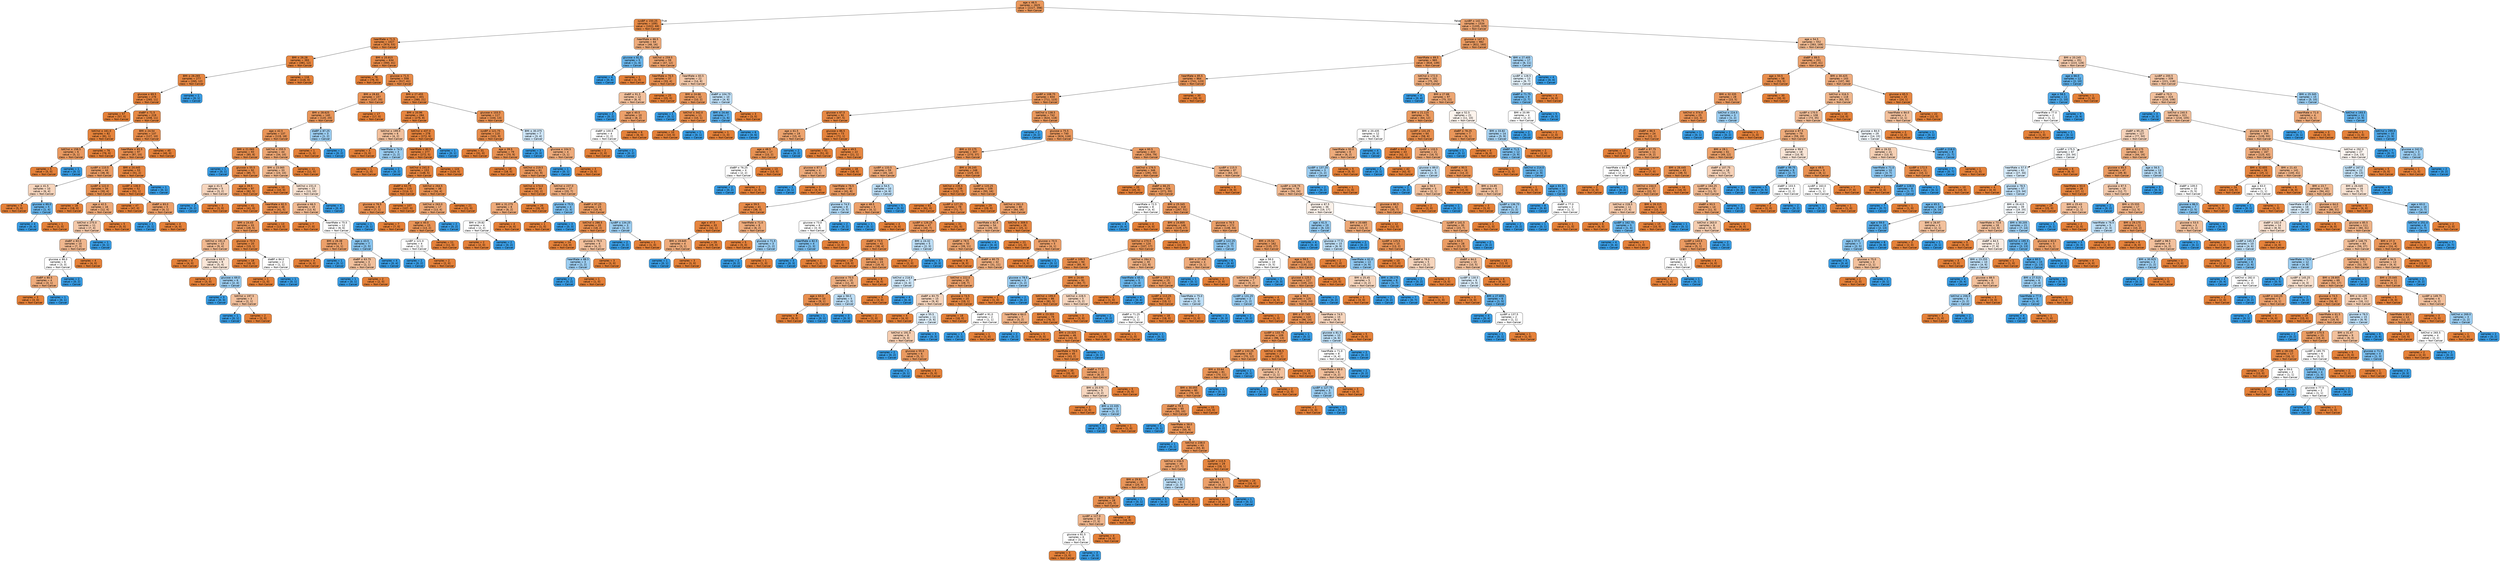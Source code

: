 digraph Tree {
node [shape=box, style="filled, rounded", color="black", fontname=helvetica] ;
edge [fontname=helvetica] ;
0 [label=<age &le; 46.5<br/>samples = 2625<br/>value = [2227, 398]<br/>class = Non-Cancer>, fillcolor="#ea985c"] ;
1 [label=<sysBP &le; 150.25<br/>samples = 1091<br/>value = [1022, 69]<br/>class = Non-Cancer>, fillcolor="#e78a46"] ;
0 -> 1 [labeldistance=2.5, labelangle=45, headlabel="True"] ;
2 [label=<heartRate &le; 71.5<br/>samples = 1027<br/>value = [974, 53]<br/>class = Non-Cancer>, fillcolor="#e68844"] ;
1 -> 2 ;
3 [label=<BMI &le; 26.28<br/>samples = 393<br/>value = [381, 12]<br/>class = Non-Cancer>, fillcolor="#e6853f"] ;
2 -> 3 ;
4 [label=<BMI &le; 26.265<br/>samples = 277<br/>value = [265, 12]<br/>class = Non-Cancer>, fillcolor="#e68742"] ;
3 -> 4 ;
5 [label=<glucose &le; 69.5<br/>samples = 276<br/>value = [265, 11]<br/>class = Non-Cancer>, fillcolor="#e68641"] ;
4 -> 5 ;
6 [label=<samples = 57<br/>value = [57, 0]<br/>class = Non-Cancer>, fillcolor="#e58139"] ;
5 -> 6 ;
7 [label=<diaBP &le; 71.5<br/>samples = 219<br/>value = [208, 11]<br/>class = Non-Cancer>, fillcolor="#e68843"] ;
5 -> 7 ;
8 [label=<totChol &le; 161.0<br/>samples = 82<br/>value = [81, 1]<br/>class = Non-Cancer>, fillcolor="#e5833b"] ;
7 -> 8 ;
9 [label=<totChol &le; 158.5<br/>samples = 6<br/>value = [5, 1]<br/>class = Non-Cancer>, fillcolor="#ea9a61"] ;
8 -> 9 ;
10 [label=<samples = 5<br/>value = [5, 0]<br/>class = Non-Cancer>, fillcolor="#e58139"] ;
9 -> 10 ;
11 [label=<samples = 1<br/>value = [0, 1]<br/>class = Cancer>, fillcolor="#399de5"] ;
9 -> 11 ;
12 [label=<samples = 76<br/>value = [76, 0]<br/>class = Non-Cancer>, fillcolor="#e58139"] ;
8 -> 12 ;
13 [label=<BMI &le; 24.54<br/>samples = 137<br/>value = [127, 10]<br/>class = Non-Cancer>, fillcolor="#e78b49"] ;
7 -> 13 ;
14 [label=<heartRate &le; 65.5<br/>samples = 97<br/>value = [87, 10]<br/>class = Non-Cancer>, fillcolor="#e88f50"] ;
13 -> 14 ;
15 [label=<sysBP &le; 110.5<br/>samples = 44<br/>value = [36, 8]<br/>class = Non-Cancer>, fillcolor="#eb9d65"] ;
14 -> 15 ;
16 [label=<age &le; 41.5<br/>samples = 10<br/>value = [6, 4]<br/>class = Non-Cancer>, fillcolor="#f6d5bd"] ;
15 -> 16 ;
17 [label=<samples = 5<br/>value = [5, 0]<br/>class = Non-Cancer>, fillcolor="#e58139"] ;
16 -> 17 ;
18 [label=<glucose &le; 89.0<br/>samples = 5<br/>value = [1, 4]<br/>class = Cancer>, fillcolor="#6ab6ec"] ;
16 -> 18 ;
19 [label=<samples = 4<br/>value = [0, 4]<br/>class = Cancer>, fillcolor="#399de5"] ;
18 -> 19 ;
20 [label=<samples = 1<br/>value = [1, 0]<br/>class = Non-Cancer>, fillcolor="#e58139"] ;
18 -> 20 ;
21 [label=<sysBP &le; 122.0<br/>samples = 34<br/>value = [30, 4]<br/>class = Non-Cancer>, fillcolor="#e89253"] ;
15 -> 21 ;
22 [label=<samples = 18<br/>value = [18, 0]<br/>class = Non-Cancer>, fillcolor="#e58139"] ;
21 -> 22 ;
23 [label=<age &le; 42.5<br/>samples = 16<br/>value = [12, 4]<br/>class = Non-Cancer>, fillcolor="#eeab7b"] ;
21 -> 23 ;
24 [label=<totChol &le; 275.0<br/>samples = 11<br/>value = [7, 4]<br/>class = Non-Cancer>, fillcolor="#f4c9aa"] ;
23 -> 24 ;
25 [label=<diaBP &le; 83.0<br/>samples = 10<br/>value = [7, 3]<br/>class = Non-Cancer>, fillcolor="#f0b78e"] ;
24 -> 25 ;
26 [label=<glucose &le; 86.0<br/>samples = 6<br/>value = [3, 3]<br/>class = Non-Cancer>, fillcolor="#ffffff"] ;
25 -> 26 ;
27 [label=<diaBP &le; 80.5<br/>samples = 4<br/>value = [3, 1]<br/>class = Non-Cancer>, fillcolor="#eeab7b"] ;
26 -> 27 ;
28 [label=<samples = 3<br/>value = [3, 0]<br/>class = Non-Cancer>, fillcolor="#e58139"] ;
27 -> 28 ;
29 [label=<samples = 1<br/>value = [0, 1]<br/>class = Cancer>, fillcolor="#399de5"] ;
27 -> 29 ;
30 [label=<samples = 2<br/>value = [0, 2]<br/>class = Cancer>, fillcolor="#399de5"] ;
26 -> 30 ;
31 [label=<samples = 4<br/>value = [4, 0]<br/>class = Non-Cancer>, fillcolor="#e58139"] ;
25 -> 31 ;
32 [label=<samples = 1<br/>value = [0, 1]<br/>class = Cancer>, fillcolor="#399de5"] ;
24 -> 32 ;
33 [label=<samples = 5<br/>value = [5, 0]<br/>class = Non-Cancer>, fillcolor="#e58139"] ;
23 -> 33 ;
34 [label=<BMI &le; 24.445<br/>samples = 53<br/>value = [51, 2]<br/>class = Non-Cancer>, fillcolor="#e68641"] ;
14 -> 34 ;
35 [label=<sysBP &le; 136.0<br/>samples = 52<br/>value = [51, 1]<br/>class = Non-Cancer>, fillcolor="#e6833d"] ;
34 -> 35 ;
36 [label=<samples = 47<br/>value = [47, 0]<br/>class = Non-Cancer>, fillcolor="#e58139"] ;
35 -> 36 ;
37 [label=<diaBP &le; 83.0<br/>samples = 5<br/>value = [4, 1]<br/>class = Non-Cancer>, fillcolor="#eca06a"] ;
35 -> 37 ;
38 [label=<samples = 1<br/>value = [0, 1]<br/>class = Cancer>, fillcolor="#399de5"] ;
37 -> 38 ;
39 [label=<samples = 4<br/>value = [4, 0]<br/>class = Non-Cancer>, fillcolor="#e58139"] ;
37 -> 39 ;
40 [label=<samples = 1<br/>value = [0, 1]<br/>class = Cancer>, fillcolor="#399de5"] ;
34 -> 40 ;
41 [label=<samples = 40<br/>value = [40, 0]<br/>class = Non-Cancer>, fillcolor="#e58139"] ;
13 -> 41 ;
42 [label=<samples = 1<br/>value = [0, 1]<br/>class = Cancer>, fillcolor="#399de5"] ;
4 -> 42 ;
43 [label=<samples = 116<br/>value = [116, 0]<br/>class = Non-Cancer>, fillcolor="#e58139"] ;
3 -> 43 ;
44 [label=<BMI &le; 20.815<br/>samples = 634<br/>value = [593, 41]<br/>class = Non-Cancer>, fillcolor="#e78a47"] ;
2 -> 44 ;
45 [label=<samples = 76<br/>value = [76, 0]<br/>class = Non-Cancer>, fillcolor="#e58139"] ;
44 -> 45 ;
46 [label=<glucose &le; 71.5<br/>samples = 558<br/>value = [517, 41]<br/>class = Non-Cancer>, fillcolor="#e78b49"] ;
44 -> 46 ;
47 [label=<BMI &le; 28.83<br/>samples = 157<br/>value = [137, 20]<br/>class = Non-Cancer>, fillcolor="#e99356"] ;
46 -> 47 ;
48 [label=<BMI &le; 28.625<br/>samples = 140<br/>value = [120, 20]<br/>class = Non-Cancer>, fillcolor="#e9965a"] ;
47 -> 48 ;
49 [label=<age &le; 42.5<br/>samples = 137<br/>value = [119, 18]<br/>class = Non-Cancer>, fillcolor="#e99457"] ;
48 -> 49 ;
50 [label=<BMI &le; 21.065<br/>samples = 93<br/>value = [85, 8]<br/>class = Non-Cancer>, fillcolor="#e78d4c"] ;
49 -> 50 ;
51 [label=<samples = 1<br/>value = [0, 1]<br/>class = Cancer>, fillcolor="#399de5"] ;
50 -> 51 ;
52 [label=<glucose &le; 55.5<br/>samples = 92<br/>value = [85, 7]<br/>class = Non-Cancer>, fillcolor="#e78b49"] ;
50 -> 52 ;
53 [label=<age &le; 41.5<br/>samples = 5<br/>value = [3, 2]<br/>class = Non-Cancer>, fillcolor="#f6d5bd"] ;
52 -> 53 ;
54 [label=<samples = 2<br/>value = [0, 2]<br/>class = Cancer>, fillcolor="#399de5"] ;
53 -> 54 ;
55 [label=<samples = 3<br/>value = [3, 0]<br/>class = Non-Cancer>, fillcolor="#e58139"] ;
53 -> 55 ;
56 [label=<age &le; 39.5<br/>samples = 87<br/>value = [82, 5]<br/>class = Non-Cancer>, fillcolor="#e78945"] ;
52 -> 56 ;
57 [label=<samples = 41<br/>value = [41, 0]<br/>class = Non-Cancer>, fillcolor="#e58139"] ;
56 -> 57 ;
58 [label=<heartRate &le; 82.5<br/>samples = 46<br/>value = [41, 5]<br/>class = Non-Cancer>, fillcolor="#e89051"] ;
56 -> 58 ;
59 [label=<BMI &le; 24.43<br/>samples = 33<br/>value = [28, 5]<br/>class = Non-Cancer>, fillcolor="#ea985c"] ;
58 -> 59 ;
60 [label=<totChol &le; 191.0<br/>samples = 13<br/>value = [9, 4]<br/>class = Non-Cancer>, fillcolor="#f1b991"] ;
59 -> 60 ;
61 [label=<samples = 4<br/>value = [4, 0]<br/>class = Non-Cancer>, fillcolor="#e58139"] ;
60 -> 61 ;
62 [label=<glucose &le; 63.5<br/>samples = 9<br/>value = [5, 4]<br/>class = Non-Cancer>, fillcolor="#fae6d7"] ;
60 -> 62 ;
63 [label=<samples = 3<br/>value = [3, 0]<br/>class = Non-Cancer>, fillcolor="#e58139"] ;
62 -> 63 ;
64 [label=<glucose &le; 69.0<br/>samples = 6<br/>value = [2, 4]<br/>class = Cancer>, fillcolor="#9ccef2"] ;
62 -> 64 ;
65 [label=<samples = 3<br/>value = [0, 3]<br/>class = Cancer>, fillcolor="#399de5"] ;
64 -> 65 ;
66 [label=<totChol &le; 197.5<br/>samples = 3<br/>value = [2, 1]<br/>class = Non-Cancer>, fillcolor="#f2c09c"] ;
64 -> 66 ;
67 [label=<samples = 1<br/>value = [0, 1]<br/>class = Cancer>, fillcolor="#399de5"] ;
66 -> 67 ;
68 [label=<samples = 2<br/>value = [2, 0]<br/>class = Non-Cancer>, fillcolor="#e58139"] ;
66 -> 68 ;
69 [label=<glucose &le; 70.5<br/>samples = 20<br/>value = [19, 1]<br/>class = Non-Cancer>, fillcolor="#e68843"] ;
59 -> 69 ;
70 [label=<samples = 18<br/>value = [18, 0]<br/>class = Non-Cancer>, fillcolor="#e58139"] ;
69 -> 70 ;
71 [label=<diaBP &le; 84.0<br/>samples = 2<br/>value = [1, 1]<br/>class = Non-Cancer>, fillcolor="#ffffff"] ;
69 -> 71 ;
72 [label=<samples = 1<br/>value = [1, 0]<br/>class = Non-Cancer>, fillcolor="#e58139"] ;
71 -> 72 ;
73 [label=<samples = 1<br/>value = [0, 1]<br/>class = Cancer>, fillcolor="#399de5"] ;
71 -> 73 ;
74 [label=<samples = 13<br/>value = [13, 0]<br/>class = Non-Cancer>, fillcolor="#e58139"] ;
58 -> 74 ;
75 [label=<totChol &le; 255.5<br/>samples = 44<br/>value = [34, 10]<br/>class = Non-Cancer>, fillcolor="#eda673"] ;
49 -> 75 ;
76 [label=<BMI &le; 23.065<br/>samples = 33<br/>value = [23, 10]<br/>class = Non-Cancer>, fillcolor="#f0b88f"] ;
75 -> 76 ;
77 [label=<samples = 10<br/>value = [10, 0]<br/>class = Non-Cancer>, fillcolor="#e58139"] ;
76 -> 77 ;
78 [label=<totChol &le; 231.0<br/>samples = 23<br/>value = [13, 10]<br/>class = Non-Cancer>, fillcolor="#f9e2d1"] ;
76 -> 78 ;
79 [label=<glucose &le; 66.5<br/>samples = 19<br/>value = [13, 6]<br/>class = Non-Cancer>, fillcolor="#f1bb94"] ;
78 -> 79 ;
80 [label=<samples = 7<br/>value = [7, 0]<br/>class = Non-Cancer>, fillcolor="#e58139"] ;
79 -> 80 ;
81 [label=<heartRate &le; 75.5<br/>samples = 12<br/>value = [6, 6]<br/>class = Non-Cancer>, fillcolor="#ffffff"] ;
79 -> 81 ;
82 [label=<BMI &le; 26.38<br/>samples = 5<br/>value = [4, 1]<br/>class = Non-Cancer>, fillcolor="#eca06a"] ;
81 -> 82 ;
83 [label=<samples = 4<br/>value = [4, 0]<br/>class = Non-Cancer>, fillcolor="#e58139"] ;
82 -> 83 ;
84 [label=<samples = 1<br/>value = [0, 1]<br/>class = Cancer>, fillcolor="#399de5"] ;
82 -> 84 ;
85 [label=<age &le; 43.5<br/>samples = 7<br/>value = [2, 5]<br/>class = Cancer>, fillcolor="#88c4ef"] ;
81 -> 85 ;
86 [label=<diaBP &le; 63.75<br/>samples = 3<br/>value = [2, 1]<br/>class = Non-Cancer>, fillcolor="#f2c09c"] ;
85 -> 86 ;
87 [label=<samples = 1<br/>value = [0, 1]<br/>class = Cancer>, fillcolor="#399de5"] ;
86 -> 87 ;
88 [label=<samples = 2<br/>value = [2, 0]<br/>class = Non-Cancer>, fillcolor="#e58139"] ;
86 -> 88 ;
89 [label=<samples = 4<br/>value = [0, 4]<br/>class = Cancer>, fillcolor="#399de5"] ;
85 -> 89 ;
90 [label=<samples = 4<br/>value = [0, 4]<br/>class = Cancer>, fillcolor="#399de5"] ;
78 -> 90 ;
91 [label=<samples = 11<br/>value = [11, 0]<br/>class = Non-Cancer>, fillcolor="#e58139"] ;
75 -> 91 ;
92 [label=<diaBP &le; 87.25<br/>samples = 3<br/>value = [1, 2]<br/>class = Cancer>, fillcolor="#9ccef2"] ;
48 -> 92 ;
93 [label=<samples = 1<br/>value = [1, 0]<br/>class = Non-Cancer>, fillcolor="#e58139"] ;
92 -> 93 ;
94 [label=<samples = 2<br/>value = [0, 2]<br/>class = Cancer>, fillcolor="#399de5"] ;
92 -> 94 ;
95 [label=<samples = 17<br/>value = [17, 0]<br/>class = Non-Cancer>, fillcolor="#e58139"] ;
47 -> 95 ;
96 [label=<BMI &le; 27.455<br/>samples = 401<br/>value = [380, 21]<br/>class = Non-Cancer>, fillcolor="#e68844"] ;
46 -> 96 ;
97 [label=<BMI &le; 20.96<br/>samples = 284<br/>value = [276, 8]<br/>class = Non-Cancer>, fillcolor="#e6853f"] ;
96 -> 97 ;
98 [label=<totChol &le; 199.0<br/>samples = 6<br/>value = [4, 2]<br/>class = Non-Cancer>, fillcolor="#f2c09c"] ;
97 -> 98 ;
99 [label=<samples = 3<br/>value = [3, 0]<br/>class = Non-Cancer>, fillcolor="#e58139"] ;
98 -> 99 ;
100 [label=<heartRate &le; 74.5<br/>samples = 3<br/>value = [1, 2]<br/>class = Cancer>, fillcolor="#9ccef2"] ;
98 -> 100 ;
101 [label=<samples = 1<br/>value = [1, 0]<br/>class = Non-Cancer>, fillcolor="#e58139"] ;
100 -> 101 ;
102 [label=<samples = 2<br/>value = [0, 2]<br/>class = Cancer>, fillcolor="#399de5"] ;
100 -> 102 ;
103 [label=<totChol &le; 437.0<br/>samples = 278<br/>value = [272, 6]<br/>class = Non-Cancer>, fillcolor="#e6843d"] ;
97 -> 103 ;
104 [label=<heartRate &le; 80.5<br/>samples = 277<br/>value = [272, 5]<br/>class = Non-Cancer>, fillcolor="#e5833d"] ;
103 -> 104 ;
105 [label=<totChol &le; 241.0<br/>samples = 153<br/>value = [148, 5]<br/>class = Non-Cancer>, fillcolor="#e68540"] ;
104 -> 105 ;
106 [label=<diaBP &le; 63.75<br/>samples = 115<br/>value = [114, 1]<br/>class = Non-Cancer>, fillcolor="#e5823b"] ;
105 -> 106 ;
107 [label=<glucose &le; 76.5<br/>samples = 8<br/>value = [7, 1]<br/>class = Non-Cancer>, fillcolor="#e99355"] ;
106 -> 107 ;
108 [label=<samples = 1<br/>value = [0, 1]<br/>class = Cancer>, fillcolor="#399de5"] ;
107 -> 108 ;
109 [label=<samples = 7<br/>value = [7, 0]<br/>class = Non-Cancer>, fillcolor="#e58139"] ;
107 -> 109 ;
110 [label=<samples = 107<br/>value = [107, 0]<br/>class = Non-Cancer>, fillcolor="#e58139"] ;
106 -> 110 ;
111 [label=<totChol &le; 264.5<br/>samples = 38<br/>value = [34, 4]<br/>class = Non-Cancer>, fillcolor="#e89050"] ;
105 -> 111 ;
112 [label=<totChol &le; 263.0<br/>samples = 17<br/>value = [13, 4]<br/>class = Non-Cancer>, fillcolor="#eda876"] ;
111 -> 112 ;
113 [label=<age &le; 40.0<br/>samples = 15<br/>value = [13, 2]<br/>class = Non-Cancer>, fillcolor="#e99457"] ;
112 -> 113 ;
114 [label=<sysBP &le; 121.0<br/>samples = 4<br/>value = [2, 2]<br/>class = Non-Cancer>, fillcolor="#ffffff"] ;
113 -> 114 ;
115 [label=<samples = 2<br/>value = [0, 2]<br/>class = Cancer>, fillcolor="#399de5"] ;
114 -> 115 ;
116 [label=<samples = 2<br/>value = [2, 0]<br/>class = Non-Cancer>, fillcolor="#e58139"] ;
114 -> 116 ;
117 [label=<samples = 11<br/>value = [11, 0]<br/>class = Non-Cancer>, fillcolor="#e58139"] ;
113 -> 117 ;
118 [label=<samples = 2<br/>value = [0, 2]<br/>class = Cancer>, fillcolor="#399de5"] ;
112 -> 118 ;
119 [label=<samples = 21<br/>value = [21, 0]<br/>class = Non-Cancer>, fillcolor="#e58139"] ;
111 -> 119 ;
120 [label=<samples = 124<br/>value = [124, 0]<br/>class = Non-Cancer>, fillcolor="#e58139"] ;
104 -> 120 ;
121 [label=<samples = 1<br/>value = [0, 1]<br/>class = Cancer>, fillcolor="#399de5"] ;
103 -> 121 ;
122 [label=<glucose &le; 103.5<br/>samples = 117<br/>value = [104, 13]<br/>class = Non-Cancer>, fillcolor="#e89152"] ;
96 -> 122 ;
123 [label=<sysBP &le; 121.75<br/>samples = 110<br/>value = [101, 9]<br/>class = Non-Cancer>, fillcolor="#e78c4b"] ;
122 -> 123 ;
124 [label=<samples = 31<br/>value = [31, 0]<br/>class = Non-Cancer>, fillcolor="#e58139"] ;
123 -> 124 ;
125 [label=<age &le; 39.5<br/>samples = 79<br/>value = [70, 9]<br/>class = Non-Cancer>, fillcolor="#e89152"] ;
123 -> 125 ;
126 [label=<samples = 18<br/>value = [18, 0]<br/>class = Non-Cancer>, fillcolor="#e58139"] ;
125 -> 126 ;
127 [label=<totChol &le; 219.5<br/>samples = 61<br/>value = [52, 9]<br/>class = Non-Cancer>, fillcolor="#ea975b"] ;
125 -> 127 ;
128 [label=<totChol &le; 174.0<br/>samples = 34<br/>value = [32, 2]<br/>class = Non-Cancer>, fillcolor="#e78945"] ;
127 -> 128 ;
129 [label=<BMI &le; 31.275<br/>samples = 8<br/>value = [6, 2]<br/>class = Non-Cancer>, fillcolor="#eeab7b"] ;
128 -> 129 ;
130 [label=<BMI &le; 29.82<br/>samples = 4<br/>value = [2, 2]<br/>class = Non-Cancer>, fillcolor="#ffffff"] ;
129 -> 130 ;
131 [label=<samples = 2<br/>value = [2, 0]<br/>class = Non-Cancer>, fillcolor="#e58139"] ;
130 -> 131 ;
132 [label=<samples = 2<br/>value = [0, 2]<br/>class = Cancer>, fillcolor="#399de5"] ;
130 -> 132 ;
133 [label=<samples = 4<br/>value = [4, 0]<br/>class = Non-Cancer>, fillcolor="#e58139"] ;
129 -> 133 ;
134 [label=<samples = 26<br/>value = [26, 0]<br/>class = Non-Cancer>, fillcolor="#e58139"] ;
128 -> 134 ;
135 [label=<totChol &le; 237.0<br/>samples = 27<br/>value = [20, 7]<br/>class = Non-Cancer>, fillcolor="#eead7e"] ;
127 -> 135 ;
136 [label=<glucose &le; 75.5<br/>samples = 4<br/>value = [1, 3]<br/>class = Cancer>, fillcolor="#7bbeee"] ;
135 -> 136 ;
137 [label=<samples = 1<br/>value = [1, 0]<br/>class = Non-Cancer>, fillcolor="#e58139"] ;
136 -> 137 ;
138 [label=<samples = 3<br/>value = [0, 3]<br/>class = Cancer>, fillcolor="#399de5"] ;
136 -> 138 ;
139 [label=<diaBP &le; 97.25<br/>samples = 23<br/>value = [19, 4]<br/>class = Non-Cancer>, fillcolor="#ea9c63"] ;
135 -> 139 ;
140 [label=<totChol &le; 286.5<br/>samples = 20<br/>value = [18, 2]<br/>class = Non-Cancer>, fillcolor="#e88f4f"] ;
139 -> 140 ;
141 [label=<samples = 14<br/>value = [14, 0]<br/>class = Non-Cancer>, fillcolor="#e58139"] ;
140 -> 141 ;
142 [label=<glucose &le; 79.5<br/>samples = 6<br/>value = [4, 2]<br/>class = Non-Cancer>, fillcolor="#f2c09c"] ;
140 -> 142 ;
143 [label=<heartRate &le; 88.5<br/>samples = 3<br/>value = [1, 2]<br/>class = Cancer>, fillcolor="#9ccef2"] ;
142 -> 143 ;
144 [label=<samples = 2<br/>value = [0, 2]<br/>class = Cancer>, fillcolor="#399de5"] ;
143 -> 144 ;
145 [label=<samples = 1<br/>value = [1, 0]<br/>class = Non-Cancer>, fillcolor="#e58139"] ;
143 -> 145 ;
146 [label=<samples = 3<br/>value = [3, 0]<br/>class = Non-Cancer>, fillcolor="#e58139"] ;
142 -> 146 ;
147 [label=<sysBP &le; 134.25<br/>samples = 3<br/>value = [1, 2]<br/>class = Cancer>, fillcolor="#9ccef2"] ;
139 -> 147 ;
148 [label=<samples = 2<br/>value = [0, 2]<br/>class = Cancer>, fillcolor="#399de5"] ;
147 -> 148 ;
149 [label=<samples = 1<br/>value = [1, 0]<br/>class = Non-Cancer>, fillcolor="#e58139"] ;
147 -> 149 ;
150 [label=<BMI &le; 30.375<br/>samples = 7<br/>value = [3, 4]<br/>class = Cancer>, fillcolor="#cee6f8"] ;
122 -> 150 ;
151 [label=<samples = 3<br/>value = [0, 3]<br/>class = Cancer>, fillcolor="#399de5"] ;
150 -> 151 ;
152 [label=<glucose &le; 104.5<br/>samples = 4<br/>value = [3, 1]<br/>class = Non-Cancer>, fillcolor="#eeab7b"] ;
150 -> 152 ;
153 [label=<samples = 1<br/>value = [0, 1]<br/>class = Cancer>, fillcolor="#399de5"] ;
152 -> 153 ;
154 [label=<samples = 3<br/>value = [3, 0]<br/>class = Non-Cancer>, fillcolor="#e58139"] ;
152 -> 154 ;
155 [label=<heartRate &le; 66.5<br/>samples = 64<br/>value = [48, 16]<br/>class = Non-Cancer>, fillcolor="#eeab7b"] ;
1 -> 155 ;
156 [label=<glucose &le; 81.5<br/>samples = 5<br/>value = [1, 4]<br/>class = Cancer>, fillcolor="#6ab6ec"] ;
155 -> 156 ;
157 [label=<samples = 4<br/>value = [0, 4]<br/>class = Cancer>, fillcolor="#399de5"] ;
156 -> 157 ;
158 [label=<samples = 1<br/>value = [1, 0]<br/>class = Non-Cancer>, fillcolor="#e58139"] ;
156 -> 158 ;
159 [label=<totChol &le; 259.5<br/>samples = 59<br/>value = [47, 12]<br/>class = Non-Cancer>, fillcolor="#eca16c"] ;
155 -> 159 ;
160 [label=<heartRate &le; 76.5<br/>samples = 37<br/>value = [33, 4]<br/>class = Non-Cancer>, fillcolor="#e89051"] ;
159 -> 160 ;
161 [label=<diaBP &le; 91.5<br/>samples = 12<br/>value = [8, 4]<br/>class = Non-Cancer>, fillcolor="#f2c09c"] ;
160 -> 161 ;
162 [label=<samples = 2<br/>value = [0, 2]<br/>class = Cancer>, fillcolor="#399de5"] ;
161 -> 162 ;
163 [label=<age &le; 40.5<br/>samples = 10<br/>value = [8, 2]<br/>class = Non-Cancer>, fillcolor="#eca06a"] ;
161 -> 163 ;
164 [label=<diaBP &le; 100.0<br/>samples = 4<br/>value = [2, 2]<br/>class = Non-Cancer>, fillcolor="#ffffff"] ;
163 -> 164 ;
165 [label=<samples = 2<br/>value = [2, 0]<br/>class = Non-Cancer>, fillcolor="#e58139"] ;
164 -> 165 ;
166 [label=<samples = 2<br/>value = [0, 2]<br/>class = Cancer>, fillcolor="#399de5"] ;
164 -> 166 ;
167 [label=<samples = 6<br/>value = [6, 0]<br/>class = Non-Cancer>, fillcolor="#e58139"] ;
163 -> 167 ;
168 [label=<samples = 25<br/>value = [25, 0]<br/>class = Non-Cancer>, fillcolor="#e58139"] ;
160 -> 168 ;
169 [label=<heartRate &le; 83.5<br/>samples = 22<br/>value = [14, 8]<br/>class = Non-Cancer>, fillcolor="#f4c9aa"] ;
159 -> 169 ;
170 [label=<BMI &le; 24.66<br/>samples = 12<br/>value = [10, 2]<br/>class = Non-Cancer>, fillcolor="#ea9a61"] ;
169 -> 170 ;
171 [label=<samples = 1<br/>value = [0, 1]<br/>class = Cancer>, fillcolor="#399de5"] ;
170 -> 171 ;
172 [label=<totChol &le; 342.0<br/>samples = 11<br/>value = [10, 1]<br/>class = Non-Cancer>, fillcolor="#e88e4d"] ;
170 -> 172 ;
173 [label=<samples = 10<br/>value = [10, 0]<br/>class = Non-Cancer>, fillcolor="#e58139"] ;
172 -> 173 ;
174 [label=<samples = 1<br/>value = [0, 1]<br/>class = Cancer>, fillcolor="#399de5"] ;
172 -> 174 ;
175 [label=<diaBP &le; 104.75<br/>samples = 10<br/>value = [4, 6]<br/>class = Cancer>, fillcolor="#bddef6"] ;
169 -> 175 ;
176 [label=<BMI &le; 24.44<br/>samples = 7<br/>value = [1, 6]<br/>class = Cancer>, fillcolor="#5aade9"] ;
175 -> 176 ;
177 [label=<samples = 1<br/>value = [1, 0]<br/>class = Non-Cancer>, fillcolor="#e58139"] ;
176 -> 177 ;
178 [label=<samples = 6<br/>value = [0, 6]<br/>class = Cancer>, fillcolor="#399de5"] ;
176 -> 178 ;
179 [label=<samples = 3<br/>value = [3, 0]<br/>class = Non-Cancer>, fillcolor="#e58139"] ;
175 -> 179 ;
180 [label=<sysBP &le; 142.75<br/>samples = 1534<br/>value = [1205, 329]<br/>class = Non-Cancer>, fillcolor="#eca36f"] ;
0 -> 180 [labeldistance=2.5, labelangle=-45, headlabel="False"] ;
181 [label=<glucose &le; 147.5<br/>samples = 982<br/>value = [822, 160]<br/>class = Non-Cancer>, fillcolor="#ea9a60"] ;
180 -> 181 ;
182 [label=<heartRate &le; 89.5<br/>samples = 965<br/>value = [816, 149]<br/>class = Non-Cancer>, fillcolor="#ea985d"] ;
181 -> 182 ;
183 [label=<heartRate &le; 85.5<br/>samples = 864<br/>value = [741, 123]<br/>class = Non-Cancer>, fillcolor="#e9965a"] ;
182 -> 183 ;
184 [label=<sysBP &le; 108.75<br/>samples = 834<br/>value = [711, 123]<br/>class = Non-Cancer>, fillcolor="#e9975b"] ;
183 -> 184 ;
185 [label=<glucose &le; 67.5<br/>samples = 92<br/>value = [87, 5]<br/>class = Non-Cancer>, fillcolor="#e68844"] ;
184 -> 185 ;
186 [label=<age &le; 61.5<br/>samples = 19<br/>value = [15, 4]<br/>class = Non-Cancer>, fillcolor="#eca36e"] ;
185 -> 186 ;
187 [label=<age &le; 48.5<br/>samples = 17<br/>value = [15, 2]<br/>class = Non-Cancer>, fillcolor="#e89253"] ;
186 -> 187 ;
188 [label=<diaBP &le; 76.25<br/>samples = 4<br/>value = [2, 2]<br/>class = Non-Cancer>, fillcolor="#ffffff"] ;
187 -> 188 ;
189 [label=<samples = 2<br/>value = [0, 2]<br/>class = Cancer>, fillcolor="#399de5"] ;
188 -> 189 ;
190 [label=<samples = 2<br/>value = [2, 0]<br/>class = Non-Cancer>, fillcolor="#e58139"] ;
188 -> 190 ;
191 [label=<samples = 13<br/>value = [13, 0]<br/>class = Non-Cancer>, fillcolor="#e58139"] ;
187 -> 191 ;
192 [label=<samples = 2<br/>value = [0, 2]<br/>class = Cancer>, fillcolor="#399de5"] ;
186 -> 192 ;
193 [label=<glucose &le; 86.5<br/>samples = 73<br/>value = [72, 1]<br/>class = Non-Cancer>, fillcolor="#e5833c"] ;
185 -> 193 ;
194 [label=<samples = 51<br/>value = [51, 0]<br/>class = Non-Cancer>, fillcolor="#e58139"] ;
193 -> 194 ;
195 [label=<age &le; 49.5<br/>samples = 22<br/>value = [21, 1]<br/>class = Non-Cancer>, fillcolor="#e68742"] ;
193 -> 195 ;
196 [label=<glucose &le; 87.5<br/>samples = 4<br/>value = [3, 1]<br/>class = Non-Cancer>, fillcolor="#eeab7b"] ;
195 -> 196 ;
197 [label=<samples = 1<br/>value = [0, 1]<br/>class = Cancer>, fillcolor="#399de5"] ;
196 -> 197 ;
198 [label=<samples = 3<br/>value = [3, 0]<br/>class = Non-Cancer>, fillcolor="#e58139"] ;
196 -> 198 ;
199 [label=<samples = 18<br/>value = [18, 0]<br/>class = Non-Cancer>, fillcolor="#e58139"] ;
195 -> 199 ;
200 [label=<totChol &le; 138.5<br/>samples = 742<br/>value = [624, 118]<br/>class = Non-Cancer>, fillcolor="#ea995e"] ;
184 -> 200 ;
201 [label=<samples = 2<br/>value = [0, 2]<br/>class = Cancer>, fillcolor="#399de5"] ;
200 -> 201 ;
202 [label=<glucose &le; 75.5<br/>samples = 740<br/>value = [624, 116]<br/>class = Non-Cancer>, fillcolor="#ea985e"] ;
200 -> 202 ;
203 [label=<BMI &le; 22.175<br/>samples = 307<br/>value = [270, 37]<br/>class = Non-Cancer>, fillcolor="#e99254"] ;
202 -> 203 ;
204 [label=<sysBP &le; 133.5<br/>samples = 59<br/>value = [45, 14]<br/>class = Non-Cancer>, fillcolor="#eda877"] ;
203 -> 204 ;
205 [label=<heartRate &le; 76.5<br/>samples = 49<br/>value = [41, 8]<br/>class = Non-Cancer>, fillcolor="#ea9a60"] ;
204 -> 205 ;
206 [label=<age &le; 59.5<br/>samples = 41<br/>value = [38, 3]<br/>class = Non-Cancer>, fillcolor="#e78b49"] ;
205 -> 206 ;
207 [label=<age &le; 47.5<br/>samples = 33<br/>value = [32, 1]<br/>class = Non-Cancer>, fillcolor="#e6853f"] ;
206 -> 207 ;
208 [label=<BMI &le; 19.645<br/>samples = 4<br/>value = [3, 1]<br/>class = Non-Cancer>, fillcolor="#eeab7b"] ;
207 -> 208 ;
209 [label=<samples = 1<br/>value = [0, 1]<br/>class = Cancer>, fillcolor="#399de5"] ;
208 -> 209 ;
210 [label=<samples = 3<br/>value = [3, 0]<br/>class = Non-Cancer>, fillcolor="#e58139"] ;
208 -> 210 ;
211 [label=<samples = 29<br/>value = [29, 0]<br/>class = Non-Cancer>, fillcolor="#e58139"] ;
207 -> 211 ;
212 [label=<heartRate &le; 71.0<br/>samples = 8<br/>value = [6, 2]<br/>class = Non-Cancer>, fillcolor="#eeab7b"] ;
206 -> 212 ;
213 [label=<samples = 5<br/>value = [5, 0]<br/>class = Non-Cancer>, fillcolor="#e58139"] ;
212 -> 213 ;
214 [label=<glucose &le; 71.5<br/>samples = 3<br/>value = [1, 2]<br/>class = Cancer>, fillcolor="#9ccef2"] ;
212 -> 214 ;
215 [label=<samples = 2<br/>value = [0, 2]<br/>class = Cancer>, fillcolor="#399de5"] ;
214 -> 215 ;
216 [label=<samples = 1<br/>value = [1, 0]<br/>class = Non-Cancer>, fillcolor="#e58139"] ;
214 -> 216 ;
217 [label=<glucose &le; 74.5<br/>samples = 8<br/>value = [3, 5]<br/>class = Cancer>, fillcolor="#b0d8f5"] ;
205 -> 217 ;
218 [label=<glucose &le; 73.0<br/>samples = 6<br/>value = [3, 3]<br/>class = Non-Cancer>, fillcolor="#ffffff"] ;
217 -> 218 ;
219 [label=<heartRate &le; 82.5<br/>samples = 4<br/>value = [1, 3]<br/>class = Cancer>, fillcolor="#7bbeee"] ;
218 -> 219 ;
220 [label=<samples = 3<br/>value = [0, 3]<br/>class = Cancer>, fillcolor="#399de5"] ;
219 -> 220 ;
221 [label=<samples = 1<br/>value = [1, 0]<br/>class = Non-Cancer>, fillcolor="#e58139"] ;
219 -> 221 ;
222 [label=<samples = 2<br/>value = [2, 0]<br/>class = Non-Cancer>, fillcolor="#e58139"] ;
218 -> 222 ;
223 [label=<samples = 2<br/>value = [0, 2]<br/>class = Cancer>, fillcolor="#399de5"] ;
217 -> 223 ;
224 [label=<age &le; 54.5<br/>samples = 10<br/>value = [4, 6]<br/>class = Cancer>, fillcolor="#bddef6"] ;
204 -> 224 ;
225 [label=<age &le; 48.5<br/>samples = 5<br/>value = [4, 1]<br/>class = Non-Cancer>, fillcolor="#eca06a"] ;
224 -> 225 ;
226 [label=<samples = 1<br/>value = [0, 1]<br/>class = Cancer>, fillcolor="#399de5"] ;
225 -> 226 ;
227 [label=<samples = 4<br/>value = [4, 0]<br/>class = Non-Cancer>, fillcolor="#e58139"] ;
225 -> 227 ;
228 [label=<samples = 5<br/>value = [0, 5]<br/>class = Cancer>, fillcolor="#399de5"] ;
224 -> 228 ;
229 [label=<BMI &le; 26.245<br/>samples = 248<br/>value = [225, 23]<br/>class = Non-Cancer>, fillcolor="#e88e4d"] ;
203 -> 229 ;
230 [label=<totChol &le; 235.5<br/>samples = 139<br/>value = [132, 7]<br/>class = Non-Cancer>, fillcolor="#e68844"] ;
229 -> 230 ;
231 [label=<samples = 61<br/>value = [61, 0]<br/>class = Non-Cancer>, fillcolor="#e58139"] ;
230 -> 231 ;
232 [label=<sysBP &le; 127.25<br/>samples = 78<br/>value = [71, 7]<br/>class = Non-Cancer>, fillcolor="#e88d4d"] ;
230 -> 232 ;
233 [label=<sysBP &le; 126.25<br/>samples = 47<br/>value = [40, 7]<br/>class = Non-Cancer>, fillcolor="#ea975c"] ;
232 -> 233 ;
234 [label=<diaBP &le; 73.5<br/>samples = 42<br/>value = [38, 4]<br/>class = Non-Cancer>, fillcolor="#e88e4e"] ;
233 -> 234 ;
235 [label=<samples = 19<br/>value = [19, 0]<br/>class = Non-Cancer>, fillcolor="#e58139"] ;
234 -> 235 ;
236 [label=<BMI &le; 24.705<br/>samples = 23<br/>value = [19, 4]<br/>class = Non-Cancer>, fillcolor="#ea9c63"] ;
234 -> 236 ;
237 [label=<glucose &le; 70.5<br/>samples = 15<br/>value = [11, 4]<br/>class = Non-Cancer>, fillcolor="#eeaf81"] ;
236 -> 237 ;
238 [label=<age &le; 63.0<br/>samples = 10<br/>value = [9, 1]<br/>class = Non-Cancer>, fillcolor="#e88f4f"] ;
237 -> 238 ;
239 [label=<samples = 9<br/>value = [9, 0]<br/>class = Non-Cancer>, fillcolor="#e58139"] ;
238 -> 239 ;
240 [label=<samples = 1<br/>value = [0, 1]<br/>class = Cancer>, fillcolor="#399de5"] ;
238 -> 240 ;
241 [label=<age &le; 58.0<br/>samples = 5<br/>value = [2, 3]<br/>class = Cancer>, fillcolor="#bddef6"] ;
237 -> 241 ;
242 [label=<samples = 3<br/>value = [0, 3]<br/>class = Cancer>, fillcolor="#399de5"] ;
241 -> 242 ;
243 [label=<samples = 2<br/>value = [2, 0]<br/>class = Non-Cancer>, fillcolor="#e58139"] ;
241 -> 243 ;
244 [label=<samples = 8<br/>value = [8, 0]<br/>class = Non-Cancer>, fillcolor="#e58139"] ;
236 -> 244 ;
245 [label=<BMI &le; 24.32<br/>samples = 5<br/>value = [2, 3]<br/>class = Cancer>, fillcolor="#bddef6"] ;
233 -> 245 ;
246 [label=<samples = 2<br/>value = [2, 0]<br/>class = Non-Cancer>, fillcolor="#e58139"] ;
245 -> 246 ;
247 [label=<samples = 3<br/>value = [0, 3]<br/>class = Cancer>, fillcolor="#399de5"] ;
245 -> 247 ;
248 [label=<samples = 31<br/>value = [31, 0]<br/>class = Non-Cancer>, fillcolor="#e58139"] ;
232 -> 248 ;
249 [label=<sysBP &le; 120.25<br/>samples = 109<br/>value = [93, 16]<br/>class = Non-Cancer>, fillcolor="#e9975b"] ;
229 -> 249 ;
250 [label=<samples = 29<br/>value = [29, 0]<br/>class = Non-Cancer>, fillcolor="#e58139"] ;
249 -> 250 ;
251 [label=<totChol &le; 261.0<br/>samples = 80<br/>value = [64, 16]<br/>class = Non-Cancer>, fillcolor="#eca06a"] ;
249 -> 251 ;
252 [label=<heartRate &le; 82.5<br/>samples = 54<br/>value = [39, 15]<br/>class = Non-Cancer>, fillcolor="#efb185"] ;
251 -> 252 ;
253 [label=<diaBP &le; 78.5<br/>samples = 50<br/>value = [39, 11]<br/>class = Non-Cancer>, fillcolor="#eca571"] ;
252 -> 253 ;
254 [label=<samples = 8<br/>value = [8, 0]<br/>class = Non-Cancer>, fillcolor="#e58139"] ;
253 -> 254 ;
255 [label=<diaBP &le; 80.75<br/>samples = 42<br/>value = [31, 11]<br/>class = Non-Cancer>, fillcolor="#eeae7f"] ;
253 -> 255 ;
256 [label=<totChol &le; 218.5<br/>samples = 7<br/>value = [3, 4]<br/>class = Cancer>, fillcolor="#cee6f8"] ;
255 -> 256 ;
257 [label=<samples = 3<br/>value = [3, 0]<br/>class = Non-Cancer>, fillcolor="#e58139"] ;
256 -> 257 ;
258 [label=<samples = 4<br/>value = [0, 4]<br/>class = Cancer>, fillcolor="#399de5"] ;
256 -> 258 ;
259 [label=<totChol &le; 222.0<br/>samples = 35<br/>value = [28, 7]<br/>class = Non-Cancer>, fillcolor="#eca06a"] ;
255 -> 259 ;
260 [label=<diaBP &le; 83.75<br/>samples = 15<br/>value = [9, 6]<br/>class = Non-Cancer>, fillcolor="#f6d5bd"] ;
259 -> 260 ;
261 [label=<samples = 4<br/>value = [4, 0]<br/>class = Non-Cancer>, fillcolor="#e58139"] ;
260 -> 261 ;
262 [label=<age &le; 55.5<br/>samples = 11<br/>value = [5, 6]<br/>class = Cancer>, fillcolor="#deeffb"] ;
260 -> 262 ;
263 [label=<totChol &le; 191.5<br/>samples = 8<br/>value = [5, 3]<br/>class = Non-Cancer>, fillcolor="#f5cdb0"] ;
262 -> 263 ;
264 [label=<samples = 2<br/>value = [0, 2]<br/>class = Cancer>, fillcolor="#399de5"] ;
263 -> 264 ;
265 [label=<glucose &le; 55.0<br/>samples = 6<br/>value = [5, 1]<br/>class = Non-Cancer>, fillcolor="#ea9a61"] ;
263 -> 265 ;
266 [label=<samples = 1<br/>value = [0, 1]<br/>class = Cancer>, fillcolor="#399de5"] ;
265 -> 266 ;
267 [label=<samples = 5<br/>value = [5, 0]<br/>class = Non-Cancer>, fillcolor="#e58139"] ;
265 -> 267 ;
268 [label=<samples = 3<br/>value = [0, 3]<br/>class = Cancer>, fillcolor="#399de5"] ;
262 -> 268 ;
269 [label=<glucose &le; 74.5<br/>samples = 20<br/>value = [19, 1]<br/>class = Non-Cancer>, fillcolor="#e68843"] ;
259 -> 269 ;
270 [label=<samples = 18<br/>value = [18, 0]<br/>class = Non-Cancer>, fillcolor="#e58139"] ;
269 -> 270 ;
271 [label=<diaBP &le; 91.0<br/>samples = 2<br/>value = [1, 1]<br/>class = Non-Cancer>, fillcolor="#ffffff"] ;
269 -> 271 ;
272 [label=<samples = 1<br/>value = [0, 1]<br/>class = Cancer>, fillcolor="#399de5"] ;
271 -> 272 ;
273 [label=<samples = 1<br/>value = [1, 0]<br/>class = Non-Cancer>, fillcolor="#e58139"] ;
271 -> 273 ;
274 [label=<samples = 4<br/>value = [0, 4]<br/>class = Cancer>, fillcolor="#399de5"] ;
252 -> 274 ;
275 [label=<totChol &le; 309.5<br/>samples = 26<br/>value = [25, 1]<br/>class = Non-Cancer>, fillcolor="#e68641"] ;
251 -> 275 ;
276 [label=<samples = 21<br/>value = [21, 0]<br/>class = Non-Cancer>, fillcolor="#e58139"] ;
275 -> 276 ;
277 [label=<glucose &le; 70.5<br/>samples = 5<br/>value = [4, 1]<br/>class = Non-Cancer>, fillcolor="#eca06a"] ;
275 -> 277 ;
278 [label=<samples = 4<br/>value = [4, 0]<br/>class = Non-Cancer>, fillcolor="#e58139"] ;
277 -> 278 ;
279 [label=<samples = 1<br/>value = [0, 1]<br/>class = Cancer>, fillcolor="#399de5"] ;
277 -> 279 ;
280 [label=<age &le; 60.5<br/>samples = 433<br/>value = [354, 79]<br/>class = Non-Cancer>, fillcolor="#eb9d65"] ;
202 -> 280 ;
281 [label=<totChol &le; 176.5<br/>samples = 346<br/>value = [291, 55]<br/>class = Non-Cancer>, fillcolor="#ea995e"] ;
280 -> 281 ;
282 [label=<samples = 20<br/>value = [20, 0]<br/>class = Non-Cancer>, fillcolor="#e58139"] ;
281 -> 282 ;
283 [label=<diaBP &le; 66.25<br/>samples = 326<br/>value = [271, 55]<br/>class = Non-Cancer>, fillcolor="#ea9b61"] ;
281 -> 283 ;
284 [label=<heartRate &le; 72.5<br/>samples = 8<br/>value = [4, 4]<br/>class = Non-Cancer>, fillcolor="#ffffff"] ;
283 -> 284 ;
285 [label=<samples = 4<br/>value = [0, 4]<br/>class = Cancer>, fillcolor="#399de5"] ;
284 -> 285 ;
286 [label=<samples = 4<br/>value = [4, 0]<br/>class = Non-Cancer>, fillcolor="#e58139"] ;
284 -> 286 ;
287 [label=<BMI &le; 25.345<br/>samples = 318<br/>value = [267, 51]<br/>class = Non-Cancer>, fillcolor="#ea995f"] ;
283 -> 287 ;
288 [label=<BMI &le; 24.805<br/>samples = 146<br/>value = [129, 17]<br/>class = Non-Cancer>, fillcolor="#e89253"] ;
287 -> 288 ;
289 [label=<totChol &le; 270.5<br/>samples = 124<br/>value = [107, 17]<br/>class = Non-Cancer>, fillcolor="#e99558"] ;
288 -> 289 ;
290 [label=<sysBP &le; 109.5<br/>samples = 94<br/>value = [85, 9]<br/>class = Non-Cancer>, fillcolor="#e88e4e"] ;
289 -> 290 ;
291 [label=<glucose &le; 78.5<br/>samples = 3<br/>value = [1, 2]<br/>class = Cancer>, fillcolor="#9ccef2"] ;
290 -> 291 ;
292 [label=<samples = 1<br/>value = [1, 0]<br/>class = Non-Cancer>, fillcolor="#e58139"] ;
291 -> 292 ;
293 [label=<samples = 2<br/>value = [0, 2]<br/>class = Cancer>, fillcolor="#399de5"] ;
291 -> 293 ;
294 [label=<BMI &le; 24.69<br/>samples = 91<br/>value = [84, 7]<br/>class = Non-Cancer>, fillcolor="#e78c49"] ;
290 -> 294 ;
295 [label=<totChol &le; 199.0<br/>samples = 86<br/>value = [81, 5]<br/>class = Non-Cancer>, fillcolor="#e78945"] ;
294 -> 295 ;
296 [label=<heartRate &le; 64.0<br/>samples = 7<br/>value = [5, 2]<br/>class = Non-Cancer>, fillcolor="#efb388"] ;
295 -> 296 ;
297 [label=<samples = 2<br/>value = [0, 2]<br/>class = Cancer>, fillcolor="#399de5"] ;
296 -> 297 ;
298 [label=<samples = 5<br/>value = [5, 0]<br/>class = Non-Cancer>, fillcolor="#e58139"] ;
296 -> 298 ;
299 [label=<BMI &le; 23.355<br/>samples = 79<br/>value = [76, 3]<br/>class = Non-Cancer>, fillcolor="#e68641"] ;
295 -> 299 ;
300 [label=<BMI &le; 23.325<br/>samples = 46<br/>value = [43, 3]<br/>class = Non-Cancer>, fillcolor="#e78a47"] ;
299 -> 300 ;
301 [label=<heartRate &le; 79.0<br/>samples = 45<br/>value = [43, 2]<br/>class = Non-Cancer>, fillcolor="#e68742"] ;
300 -> 301 ;
302 [label=<samples = 35<br/>value = [35, 0]<br/>class = Non-Cancer>, fillcolor="#e58139"] ;
301 -> 302 ;
303 [label=<diaBP &le; 77.5<br/>samples = 10<br/>value = [8, 2]<br/>class = Non-Cancer>, fillcolor="#eca06a"] ;
301 -> 303 ;
304 [label=<BMI &le; 20.575<br/>samples = 5<br/>value = [3, 2]<br/>class = Non-Cancer>, fillcolor="#f6d5bd"] ;
303 -> 304 ;
305 [label=<samples = 2<br/>value = [2, 0]<br/>class = Non-Cancer>, fillcolor="#e58139"] ;
304 -> 305 ;
306 [label=<BMI &le; 22.335<br/>samples = 3<br/>value = [1, 2]<br/>class = Cancer>, fillcolor="#9ccef2"] ;
304 -> 306 ;
307 [label=<samples = 2<br/>value = [0, 2]<br/>class = Cancer>, fillcolor="#399de5"] ;
306 -> 307 ;
308 [label=<samples = 1<br/>value = [1, 0]<br/>class = Non-Cancer>, fillcolor="#e58139"] ;
306 -> 308 ;
309 [label=<samples = 5<br/>value = [5, 0]<br/>class = Non-Cancer>, fillcolor="#e58139"] ;
303 -> 309 ;
310 [label=<samples = 1<br/>value = [0, 1]<br/>class = Cancer>, fillcolor="#399de5"] ;
300 -> 310 ;
311 [label=<samples = 33<br/>value = [33, 0]<br/>class = Non-Cancer>, fillcolor="#e58139"] ;
299 -> 311 ;
312 [label=<totChol &le; 228.5<br/>samples = 5<br/>value = [3, 2]<br/>class = Non-Cancer>, fillcolor="#f6d5bd"] ;
294 -> 312 ;
313 [label=<samples = 3<br/>value = [3, 0]<br/>class = Non-Cancer>, fillcolor="#e58139"] ;
312 -> 313 ;
314 [label=<samples = 2<br/>value = [0, 2]<br/>class = Cancer>, fillcolor="#399de5"] ;
312 -> 314 ;
315 [label=<totChol &le; 284.5<br/>samples = 30<br/>value = [22, 8]<br/>class = Non-Cancer>, fillcolor="#eeaf81"] ;
289 -> 315 ;
316 [label=<heartRate &le; 65.5<br/>samples = 5<br/>value = [1, 4]<br/>class = Cancer>, fillcolor="#6ab6ec"] ;
315 -> 316 ;
317 [label=<samples = 1<br/>value = [1, 0]<br/>class = Non-Cancer>, fillcolor="#e58139"] ;
316 -> 317 ;
318 [label=<samples = 4<br/>value = [0, 4]<br/>class = Cancer>, fillcolor="#399de5"] ;
316 -> 318 ;
319 [label=<sysBP &le; 135.5<br/>samples = 25<br/>value = [21, 4]<br/>class = Non-Cancer>, fillcolor="#ea995f"] ;
315 -> 319 ;
320 [label=<sysBP &le; 113.25<br/>samples = 20<br/>value = [19, 1]<br/>class = Non-Cancer>, fillcolor="#e68843"] ;
319 -> 320 ;
321 [label=<diaBP &le; 71.25<br/>samples = 2<br/>value = [1, 1]<br/>class = Non-Cancer>, fillcolor="#ffffff"] ;
320 -> 321 ;
322 [label=<samples = 1<br/>value = [1, 0]<br/>class = Non-Cancer>, fillcolor="#e58139"] ;
321 -> 322 ;
323 [label=<samples = 1<br/>value = [0, 1]<br/>class = Cancer>, fillcolor="#399de5"] ;
321 -> 323 ;
324 [label=<samples = 18<br/>value = [18, 0]<br/>class = Non-Cancer>, fillcolor="#e58139"] ;
320 -> 324 ;
325 [label=<heartRate &le; 75.0<br/>samples = 5<br/>value = [2, 3]<br/>class = Cancer>, fillcolor="#bddef6"] ;
319 -> 325 ;
326 [label=<samples = 2<br/>value = [2, 0]<br/>class = Non-Cancer>, fillcolor="#e58139"] ;
325 -> 326 ;
327 [label=<samples = 3<br/>value = [0, 3]<br/>class = Cancer>, fillcolor="#399de5"] ;
325 -> 327 ;
328 [label=<samples = 22<br/>value = [22, 0]<br/>class = Non-Cancer>, fillcolor="#e58139"] ;
288 -> 328 ;
329 [label=<glucose &le; 76.5<br/>samples = 172<br/>value = [138, 34]<br/>class = Non-Cancer>, fillcolor="#eba06a"] ;
287 -> 329 ;
330 [label=<sysBP &le; 122.25<br/>samples = 10<br/>value = [3, 7]<br/>class = Cancer>, fillcolor="#8ec7f0"] ;
329 -> 330 ;
331 [label=<BMI &le; 27.435<br/>samples = 4<br/>value = [3, 1]<br/>class = Non-Cancer>, fillcolor="#eeab7b"] ;
330 -> 331 ;
332 [label=<samples = 1<br/>value = [0, 1]<br/>class = Cancer>, fillcolor="#399de5"] ;
331 -> 332 ;
333 [label=<samples = 3<br/>value = [3, 0]<br/>class = Non-Cancer>, fillcolor="#e58139"] ;
331 -> 333 ;
334 [label=<samples = 6<br/>value = [0, 6]<br/>class = Cancer>, fillcolor="#399de5"] ;
330 -> 334 ;
335 [label=<BMI &le; 25.54<br/>samples = 162<br/>value = [135, 27]<br/>class = Non-Cancer>, fillcolor="#ea9a61"] ;
329 -> 335 ;
336 [label=<age &le; 58.0<br/>samples = 10<br/>value = [5, 5]<br/>class = Non-Cancer>, fillcolor="#ffffff"] ;
335 -> 336 ;
337 [label=<totChol &le; 234.0<br/>samples = 7<br/>value = [5, 2]<br/>class = Non-Cancer>, fillcolor="#efb388"] ;
336 -> 337 ;
338 [label=<sysBP &le; 131.25<br/>samples = 3<br/>value = [1, 2]<br/>class = Cancer>, fillcolor="#9ccef2"] ;
337 -> 338 ;
339 [label=<samples = 2<br/>value = [0, 2]<br/>class = Cancer>, fillcolor="#399de5"] ;
338 -> 339 ;
340 [label=<samples = 1<br/>value = [1, 0]<br/>class = Non-Cancer>, fillcolor="#e58139"] ;
338 -> 340 ;
341 [label=<samples = 4<br/>value = [4, 0]<br/>class = Non-Cancer>, fillcolor="#e58139"] ;
337 -> 341 ;
342 [label=<samples = 3<br/>value = [0, 3]<br/>class = Cancer>, fillcolor="#399de5"] ;
336 -> 342 ;
343 [label=<age &le; 58.5<br/>samples = 152<br/>value = [130, 22]<br/>class = Non-Cancer>, fillcolor="#e9965b"] ;
335 -> 343 ;
344 [label=<glucose &le; 125.5<br/>samples = 127<br/>value = [105, 22]<br/>class = Non-Cancer>, fillcolor="#ea9b62"] ;
343 -> 344 ;
345 [label=<age &le; 56.5<br/>samples = 125<br/>value = [105, 20]<br/>class = Non-Cancer>, fillcolor="#ea995f"] ;
344 -> 345 ;
346 [label=<BMI &le; 37.745<br/>samples = 110<br/>value = [96, 14]<br/>class = Non-Cancer>, fillcolor="#e99356"] ;
345 -> 346 ;
347 [label=<sysBP &le; 133.75<br/>samples = 109<br/>value = [96, 13]<br/>class = Non-Cancer>, fillcolor="#e99254"] ;
346 -> 347 ;
348 [label=<sysBP &le; 133.25<br/>samples = 82<br/>value = [70, 12]<br/>class = Non-Cancer>, fillcolor="#e9975b"] ;
347 -> 348 ;
349 [label=<BMI &le; 33.64<br/>samples = 81<br/>value = [70, 11]<br/>class = Non-Cancer>, fillcolor="#e99558"] ;
348 -> 349 ;
350 [label=<BMI &le; 30.055<br/>samples = 80<br/>value = [70, 10]<br/>class = Non-Cancer>, fillcolor="#e99355"] ;
349 -> 350 ;
351 [label=<diaBP &le; 70.5<br/>samples = 65<br/>value = [55, 10]<br/>class = Non-Cancer>, fillcolor="#ea985d"] ;
350 -> 351 ;
352 [label=<samples = 1<br/>value = [0, 1]<br/>class = Cancer>, fillcolor="#399de5"] ;
351 -> 352 ;
353 [label=<heartRate &le; 58.0<br/>samples = 64<br/>value = [55, 9]<br/>class = Non-Cancer>, fillcolor="#e99659"] ;
351 -> 353 ;
354 [label=<samples = 1<br/>value = [0, 1]<br/>class = Cancer>, fillcolor="#399de5"] ;
353 -> 354 ;
355 [label=<totChol &le; 238.0<br/>samples = 63<br/>value = [55, 8]<br/>class = Non-Cancer>, fillcolor="#e99356"] ;
353 -> 355 ;
356 [label=<totChol &le; 234.5<br/>samples = 34<br/>value = [27, 7]<br/>class = Non-Cancer>, fillcolor="#eca26c"] ;
355 -> 356 ;
357 [label=<BMI &le; 29.91<br/>samples = 29<br/>value = [25, 4]<br/>class = Non-Cancer>, fillcolor="#e99559"] ;
356 -> 357 ;
358 [label=<BMI &le; 26.34<br/>samples = 28<br/>value = [25, 3]<br/>class = Non-Cancer>, fillcolor="#e89051"] ;
357 -> 358 ;
359 [label=<sysBP &le; 127.0<br/>samples = 10<br/>value = [7, 3]<br/>class = Non-Cancer>, fillcolor="#f0b78e"] ;
358 -> 359 ;
360 [label=<glucose &le; 81.5<br/>samples = 6<br/>value = [3, 3]<br/>class = Non-Cancer>, fillcolor="#ffffff"] ;
359 -> 360 ;
361 [label=<samples = 3<br/>value = [3, 0]<br/>class = Non-Cancer>, fillcolor="#e58139"] ;
360 -> 361 ;
362 [label=<samples = 3<br/>value = [0, 3]<br/>class = Cancer>, fillcolor="#399de5"] ;
360 -> 362 ;
363 [label=<samples = 4<br/>value = [4, 0]<br/>class = Non-Cancer>, fillcolor="#e58139"] ;
359 -> 363 ;
364 [label=<samples = 18<br/>value = [18, 0]<br/>class = Non-Cancer>, fillcolor="#e58139"] ;
358 -> 364 ;
365 [label=<samples = 1<br/>value = [0, 1]<br/>class = Cancer>, fillcolor="#399de5"] ;
357 -> 365 ;
366 [label=<glucose &le; 90.5<br/>samples = 5<br/>value = [2, 3]<br/>class = Cancer>, fillcolor="#bddef6"] ;
356 -> 366 ;
367 [label=<samples = 3<br/>value = [0, 3]<br/>class = Cancer>, fillcolor="#399de5"] ;
366 -> 367 ;
368 [label=<samples = 2<br/>value = [2, 0]<br/>class = Non-Cancer>, fillcolor="#e58139"] ;
366 -> 368 ;
369 [label=<sysBP &le; 115.5<br/>samples = 29<br/>value = [28, 1]<br/>class = Non-Cancer>, fillcolor="#e68640"] ;
355 -> 369 ;
370 [label=<age &le; 54.5<br/>samples = 5<br/>value = [4, 1]<br/>class = Non-Cancer>, fillcolor="#eca06a"] ;
369 -> 370 ;
371 [label=<samples = 4<br/>value = [4, 0]<br/>class = Non-Cancer>, fillcolor="#e58139"] ;
370 -> 371 ;
372 [label=<samples = 1<br/>value = [0, 1]<br/>class = Cancer>, fillcolor="#399de5"] ;
370 -> 372 ;
373 [label=<samples = 24<br/>value = [24, 0]<br/>class = Non-Cancer>, fillcolor="#e58139"] ;
369 -> 373 ;
374 [label=<samples = 15<br/>value = [15, 0]<br/>class = Non-Cancer>, fillcolor="#e58139"] ;
350 -> 374 ;
375 [label=<samples = 1<br/>value = [0, 1]<br/>class = Cancer>, fillcolor="#399de5"] ;
349 -> 375 ;
376 [label=<samples = 1<br/>value = [0, 1]<br/>class = Cancer>, fillcolor="#399de5"] ;
348 -> 376 ;
377 [label=<totChol &le; 196.5<br/>samples = 27<br/>value = [26, 1]<br/>class = Non-Cancer>, fillcolor="#e68641"] ;
347 -> 377 ;
378 [label=<glucose &le; 87.0<br/>samples = 3<br/>value = [2, 1]<br/>class = Non-Cancer>, fillcolor="#f2c09c"] ;
377 -> 378 ;
379 [label=<samples = 1<br/>value = [0, 1]<br/>class = Cancer>, fillcolor="#399de5"] ;
378 -> 379 ;
380 [label=<samples = 2<br/>value = [2, 0]<br/>class = Non-Cancer>, fillcolor="#e58139"] ;
378 -> 380 ;
381 [label=<samples = 24<br/>value = [24, 0]<br/>class = Non-Cancer>, fillcolor="#e58139"] ;
377 -> 381 ;
382 [label=<samples = 1<br/>value = [0, 1]<br/>class = Cancer>, fillcolor="#399de5"] ;
346 -> 382 ;
383 [label=<heartRate &le; 74.5<br/>samples = 15<br/>value = [9, 6]<br/>class = Non-Cancer>, fillcolor="#f6d5bd"] ;
345 -> 383 ;
384 [label=<glucose &le; 81.5<br/>samples = 10<br/>value = [4, 6]<br/>class = Cancer>, fillcolor="#bddef6"] ;
383 -> 384 ;
385 [label=<heartRate &le; 71.0<br/>samples = 8<br/>value = [4, 4]<br/>class = Non-Cancer>, fillcolor="#ffffff"] ;
384 -> 385 ;
386 [label=<heartRate &le; 69.0<br/>samples = 6<br/>value = [4, 2]<br/>class = Non-Cancer>, fillcolor="#f2c09c"] ;
385 -> 386 ;
387 [label=<sysBP &le; 127.75<br/>samples = 3<br/>value = [1, 2]<br/>class = Cancer>, fillcolor="#9ccef2"] ;
386 -> 387 ;
388 [label=<samples = 1<br/>value = [1, 0]<br/>class = Non-Cancer>, fillcolor="#e58139"] ;
387 -> 388 ;
389 [label=<samples = 2<br/>value = [0, 2]<br/>class = Cancer>, fillcolor="#399de5"] ;
387 -> 389 ;
390 [label=<samples = 3<br/>value = [3, 0]<br/>class = Non-Cancer>, fillcolor="#e58139"] ;
386 -> 390 ;
391 [label=<samples = 2<br/>value = [0, 2]<br/>class = Cancer>, fillcolor="#399de5"] ;
385 -> 391 ;
392 [label=<samples = 2<br/>value = [0, 2]<br/>class = Cancer>, fillcolor="#399de5"] ;
384 -> 392 ;
393 [label=<samples = 5<br/>value = [5, 0]<br/>class = Non-Cancer>, fillcolor="#e58139"] ;
383 -> 393 ;
394 [label=<samples = 2<br/>value = [0, 2]<br/>class = Cancer>, fillcolor="#399de5"] ;
344 -> 394 ;
395 [label=<samples = 25<br/>value = [25, 0]<br/>class = Non-Cancer>, fillcolor="#e58139"] ;
343 -> 395 ;
396 [label=<sysBP &le; 115.5<br/>samples = 87<br/>value = [63, 24]<br/>class = Non-Cancer>, fillcolor="#efb184"] ;
280 -> 396 ;
397 [label=<samples = 9<br/>value = [9, 0]<br/>class = Non-Cancer>, fillcolor="#e58139"] ;
396 -> 397 ;
398 [label=<sysBP &le; 128.75<br/>samples = 78<br/>value = [54, 24]<br/>class = Non-Cancer>, fillcolor="#f1b991"] ;
396 -> 398 ;
399 [label=<glucose &le; 87.5<br/>samples = 36<br/>value = [19, 17]<br/>class = Non-Cancer>, fillcolor="#fcf2ea"] ;
398 -> 399 ;
400 [label=<age &le; 61.5<br/>samples = 19<br/>value = [6, 13]<br/>class = Cancer>, fillcolor="#94caf1"] ;
399 -> 400 ;
401 [label=<samples = 4<br/>value = [0, 4]<br/>class = Cancer>, fillcolor="#399de5"] ;
400 -> 401 ;
402 [label=<glucose &le; 77.5<br/>samples = 15<br/>value = [6, 9]<br/>class = Cancer>, fillcolor="#bddef6"] ;
400 -> 402 ;
403 [label=<samples = 2<br/>value = [2, 0]<br/>class = Non-Cancer>, fillcolor="#e58139"] ;
402 -> 403 ;
404 [label=<heartRate &le; 62.0<br/>samples = 13<br/>value = [4, 9]<br/>class = Cancer>, fillcolor="#91c9f1"] ;
402 -> 404 ;
405 [label=<BMI &le; 25.45<br/>samples = 5<br/>value = [3, 2]<br/>class = Non-Cancer>, fillcolor="#f6d5bd"] ;
404 -> 405 ;
406 [label=<samples = 3<br/>value = [3, 0]<br/>class = Non-Cancer>, fillcolor="#e58139"] ;
405 -> 406 ;
407 [label=<samples = 2<br/>value = [0, 2]<br/>class = Cancer>, fillcolor="#399de5"] ;
405 -> 407 ;
408 [label=<BMI &le; 28.175<br/>samples = 8<br/>value = [1, 7]<br/>class = Cancer>, fillcolor="#55abe9"] ;
404 -> 408 ;
409 [label=<samples = 7<br/>value = [0, 7]<br/>class = Cancer>, fillcolor="#399de5"] ;
408 -> 409 ;
410 [label=<samples = 1<br/>value = [1, 0]<br/>class = Non-Cancer>, fillcolor="#e58139"] ;
408 -> 410 ;
411 [label=<BMI &le; 20.685<br/>samples = 17<br/>value = [13, 4]<br/>class = Non-Cancer>, fillcolor="#eda876"] ;
399 -> 411 ;
412 [label=<samples = 2<br/>value = [0, 2]<br/>class = Cancer>, fillcolor="#399de5"] ;
411 -> 412 ;
413 [label=<sysBP &le; 125.5<br/>samples = 15<br/>value = [13, 2]<br/>class = Non-Cancer>, fillcolor="#e99457"] ;
411 -> 413 ;
414 [label=<samples = 10<br/>value = [10, 0]<br/>class = Non-Cancer>, fillcolor="#e58139"] ;
413 -> 414 ;
415 [label=<diaBP &le; 78.0<br/>samples = 5<br/>value = [3, 2]<br/>class = Non-Cancer>, fillcolor="#f6d5bd"] ;
413 -> 415 ;
416 [label=<samples = 2<br/>value = [0, 2]<br/>class = Cancer>, fillcolor="#399de5"] ;
415 -> 416 ;
417 [label=<samples = 3<br/>value = [3, 0]<br/>class = Non-Cancer>, fillcolor="#e58139"] ;
415 -> 417 ;
418 [label=<glucose &le; 80.5<br/>samples = 42<br/>value = [35, 7]<br/>class = Non-Cancer>, fillcolor="#ea9a61"] ;
398 -> 418 ;
419 [label=<samples = 12<br/>value = [12, 0]<br/>class = Non-Cancer>, fillcolor="#e58139"] ;
418 -> 419 ;
420 [label=<sysBP &le; 141.5<br/>samples = 30<br/>value = [23, 7]<br/>class = Non-Cancer>, fillcolor="#eda775"] ;
418 -> 420 ;
421 [label=<age &le; 63.5<br/>samples = 28<br/>value = [23, 5]<br/>class = Non-Cancer>, fillcolor="#eb9c64"] ;
420 -> 421 ;
422 [label=<diaBP &le; 84.0<br/>samples = 15<br/>value = [10, 5]<br/>class = Non-Cancer>, fillcolor="#f2c09c"] ;
421 -> 422 ;
423 [label=<sysBP &le; 130.5<br/>samples = 9<br/>value = [4, 5]<br/>class = Cancer>, fillcolor="#d7ebfa"] ;
422 -> 423 ;
424 [label=<samples = 3<br/>value = [3, 0]<br/>class = Non-Cancer>, fillcolor="#e58139"] ;
423 -> 424 ;
425 [label=<BMI &le; 27.655<br/>samples = 6<br/>value = [1, 5]<br/>class = Cancer>, fillcolor="#61b1ea"] ;
423 -> 425 ;
426 [label=<samples = 4<br/>value = [0, 4]<br/>class = Cancer>, fillcolor="#399de5"] ;
425 -> 426 ;
427 [label=<sysBP &le; 137.5<br/>samples = 2<br/>value = [1, 1]<br/>class = Non-Cancer>, fillcolor="#ffffff"] ;
425 -> 427 ;
428 [label=<samples = 1<br/>value = [0, 1]<br/>class = Cancer>, fillcolor="#399de5"] ;
427 -> 428 ;
429 [label=<samples = 1<br/>value = [1, 0]<br/>class = Non-Cancer>, fillcolor="#e58139"] ;
427 -> 429 ;
430 [label=<samples = 6<br/>value = [6, 0]<br/>class = Non-Cancer>, fillcolor="#e58139"] ;
422 -> 430 ;
431 [label=<samples = 13<br/>value = [13, 0]<br/>class = Non-Cancer>, fillcolor="#e58139"] ;
421 -> 431 ;
432 [label=<samples = 2<br/>value = [0, 2]<br/>class = Cancer>, fillcolor="#399de5"] ;
420 -> 432 ;
433 [label=<samples = 30<br/>value = [30, 0]<br/>class = Non-Cancer>, fillcolor="#e58139"] ;
183 -> 433 ;
434 [label=<totChol &le; 172.0<br/>samples = 101<br/>value = [75, 26]<br/>class = Non-Cancer>, fillcolor="#eead7e"] ;
182 -> 434 ;
435 [label=<samples = 4<br/>value = [0, 4]<br/>class = Cancer>, fillcolor="#399de5"] ;
434 -> 435 ;
436 [label=<BMI &le; 27.88<br/>samples = 97<br/>value = [75, 22]<br/>class = Non-Cancer>, fillcolor="#eda673"] ;
434 -> 436 ;
437 [label=<BMI &le; 21.115<br/>samples = 76<br/>value = [64, 12]<br/>class = Non-Cancer>, fillcolor="#ea995e"] ;
436 -> 437 ;
438 [label=<BMI &le; 20.435<br/>samples = 12<br/>value = [6, 6]<br/>class = Non-Cancer>, fillcolor="#ffffff"] ;
437 -> 438 ;
439 [label=<heartRate &le; 93.0<br/>samples = 8<br/>value = [6, 2]<br/>class = Non-Cancer>, fillcolor="#eeab7b"] ;
438 -> 439 ;
440 [label=<sysBP &le; 137.25<br/>samples = 3<br/>value = [1, 2]<br/>class = Cancer>, fillcolor="#9ccef2"] ;
439 -> 440 ;
441 [label=<samples = 2<br/>value = [0, 2]<br/>class = Cancer>, fillcolor="#399de5"] ;
440 -> 441 ;
442 [label=<samples = 1<br/>value = [1, 0]<br/>class = Non-Cancer>, fillcolor="#e58139"] ;
440 -> 442 ;
443 [label=<samples = 5<br/>value = [5, 0]<br/>class = Non-Cancer>, fillcolor="#e58139"] ;
439 -> 443 ;
444 [label=<samples = 4<br/>value = [0, 4]<br/>class = Cancer>, fillcolor="#399de5"] ;
438 -> 444 ;
445 [label=<sysBP &le; 131.25<br/>samples = 64<br/>value = [58, 6]<br/>class = Non-Cancer>, fillcolor="#e88e4d"] ;
437 -> 445 ;
446 [label=<diaBP &le; 64.0<br/>samples = 43<br/>value = [42, 1]<br/>class = Non-Cancer>, fillcolor="#e6843e"] ;
445 -> 446 ;
447 [label=<samples = 1<br/>value = [0, 1]<br/>class = Cancer>, fillcolor="#399de5"] ;
446 -> 447 ;
448 [label=<samples = 42<br/>value = [42, 0]<br/>class = Non-Cancer>, fillcolor="#e58139"] ;
446 -> 448 ;
449 [label=<sysBP &le; 133.5<br/>samples = 21<br/>value = [16, 5]<br/>class = Non-Cancer>, fillcolor="#eda877"] ;
445 -> 449 ;
450 [label=<glucose &le; 89.0<br/>samples = 5<br/>value = [2, 3]<br/>class = Cancer>, fillcolor="#bddef6"] ;
449 -> 450 ;
451 [label=<samples = 2<br/>value = [0, 2]<br/>class = Cancer>, fillcolor="#399de5"] ;
450 -> 451 ;
452 [label=<age &le; 56.5<br/>samples = 3<br/>value = [2, 1]<br/>class = Non-Cancer>, fillcolor="#f2c09c"] ;
450 -> 452 ;
453 [label=<samples = 2<br/>value = [2, 0]<br/>class = Non-Cancer>, fillcolor="#e58139"] ;
452 -> 453 ;
454 [label=<samples = 1<br/>value = [0, 1]<br/>class = Cancer>, fillcolor="#399de5"] ;
452 -> 454 ;
455 [label=<diaBP &le; 90.5<br/>samples = 16<br/>value = [14, 2]<br/>class = Non-Cancer>, fillcolor="#e99355"] ;
449 -> 455 ;
456 [label=<samples = 10<br/>value = [10, 0]<br/>class = Non-Cancer>, fillcolor="#e58139"] ;
455 -> 456 ;
457 [label=<BMI &le; 24.85<br/>samples = 6<br/>value = [4, 2]<br/>class = Non-Cancer>, fillcolor="#f2c09c"] ;
455 -> 457 ;
458 [label=<samples = 3<br/>value = [3, 0]<br/>class = Non-Cancer>, fillcolor="#e58139"] ;
457 -> 458 ;
459 [label=<sysBP &le; 136.75<br/>samples = 3<br/>value = [1, 2]<br/>class = Cancer>, fillcolor="#9ccef2"] ;
457 -> 459 ;
460 [label=<samples = 1<br/>value = [1, 0]<br/>class = Non-Cancer>, fillcolor="#e58139"] ;
459 -> 460 ;
461 [label=<samples = 2<br/>value = [0, 2]<br/>class = Cancer>, fillcolor="#399de5"] ;
459 -> 461 ;
462 [label=<age &le; 52.5<br/>samples = 21<br/>value = [11, 10]<br/>class = Non-Cancer>, fillcolor="#fdf4ed"] ;
436 -> 462 ;
463 [label=<diaBP &le; 78.25<br/>samples = 7<br/>value = [6, 1]<br/>class = Non-Cancer>, fillcolor="#e9965a"] ;
462 -> 463 ;
464 [label=<samples = 1<br/>value = [0, 1]<br/>class = Cancer>, fillcolor="#399de5"] ;
463 -> 464 ;
465 [label=<samples = 6<br/>value = [6, 0]<br/>class = Non-Cancer>, fillcolor="#e58139"] ;
463 -> 465 ;
466 [label=<BMI &le; 33.82<br/>samples = 14<br/>value = [5, 9]<br/>class = Cancer>, fillcolor="#a7d3f3"] ;
462 -> 466 ;
467 [label=<diaBP &le; 71.5<br/>samples = 12<br/>value = [3, 9]<br/>class = Cancer>, fillcolor="#7bbeee"] ;
466 -> 467 ;
468 [label=<samples = 1<br/>value = [1, 0]<br/>class = Non-Cancer>, fillcolor="#e58139"] ;
467 -> 468 ;
469 [label=<totChol &le; 214.0<br/>samples = 11<br/>value = [2, 9]<br/>class = Cancer>, fillcolor="#65b3eb"] ;
467 -> 469 ;
470 [label=<samples = 1<br/>value = [1, 0]<br/>class = Non-Cancer>, fillcolor="#e58139"] ;
469 -> 470 ;
471 [label=<age &le; 61.5<br/>samples = 10<br/>value = [1, 9]<br/>class = Cancer>, fillcolor="#4fa8e8"] ;
469 -> 471 ;
472 [label=<samples = 8<br/>value = [0, 8]<br/>class = Cancer>, fillcolor="#399de5"] ;
471 -> 472 ;
473 [label=<diaBP &le; 77.0<br/>samples = 2<br/>value = [1, 1]<br/>class = Non-Cancer>, fillcolor="#ffffff"] ;
471 -> 473 ;
474 [label=<samples = 1<br/>value = [0, 1]<br/>class = Cancer>, fillcolor="#399de5"] ;
473 -> 474 ;
475 [label=<samples = 1<br/>value = [1, 0]<br/>class = Non-Cancer>, fillcolor="#e58139"] ;
473 -> 475 ;
476 [label=<samples = 2<br/>value = [2, 0]<br/>class = Non-Cancer>, fillcolor="#e58139"] ;
466 -> 476 ;
477 [label=<BMI &le; 27.405<br/>samples = 17<br/>value = [6, 11]<br/>class = Cancer>, fillcolor="#a5d2f3"] ;
181 -> 477 ;
478 [label=<sysBP &le; 128.5<br/>samples = 13<br/>value = [6, 7]<br/>class = Cancer>, fillcolor="#e3f1fb"] ;
477 -> 478 ;
479 [label=<diaBP &le; 71.75<br/>samples = 9<br/>value = [2, 7]<br/>class = Cancer>, fillcolor="#72b9ec"] ;
478 -> 479 ;
480 [label=<BMI &le; 20.99<br/>samples = 4<br/>value = [2, 2]<br/>class = Non-Cancer>, fillcolor="#ffffff"] ;
479 -> 480 ;
481 [label=<samples = 2<br/>value = [0, 2]<br/>class = Cancer>, fillcolor="#399de5"] ;
480 -> 481 ;
482 [label=<samples = 2<br/>value = [2, 0]<br/>class = Non-Cancer>, fillcolor="#e58139"] ;
480 -> 482 ;
483 [label=<samples = 5<br/>value = [0, 5]<br/>class = Cancer>, fillcolor="#399de5"] ;
479 -> 483 ;
484 [label=<samples = 4<br/>value = [4, 0]<br/>class = Non-Cancer>, fillcolor="#e58139"] ;
478 -> 484 ;
485 [label=<samples = 4<br/>value = [0, 4]<br/>class = Cancer>, fillcolor="#399de5"] ;
477 -> 485 ;
486 [label=<age &le; 54.5<br/>samples = 552<br/>value = [383, 169]<br/>class = Non-Cancer>, fillcolor="#f0b990"] ;
180 -> 486 ;
487 [label=<diaBP &le; 89.5<br/>samples = 201<br/>value = [160, 41]<br/>class = Non-Cancer>, fillcolor="#eca16c"] ;
486 -> 487 ;
488 [label=<age &le; 50.5<br/>samples = 58<br/>value = [53, 5]<br/>class = Non-Cancer>, fillcolor="#e78d4c"] ;
487 -> 488 ;
489 [label=<BMI &le; 32.335<br/>samples = 28<br/>value = [23, 5]<br/>class = Non-Cancer>, fillcolor="#eb9c64"] ;
488 -> 489 ;
490 [label=<totChol &le; 374.0<br/>samples = 25<br/>value = [22, 3]<br/>class = Non-Cancer>, fillcolor="#e99254"] ;
489 -> 490 ;
491 [label=<diaBP &le; 86.5<br/>samples = 24<br/>value = [22, 2]<br/>class = Non-Cancer>, fillcolor="#e78c4b"] ;
490 -> 491 ;
492 [label=<samples = 13<br/>value = [13, 0]<br/>class = Non-Cancer>, fillcolor="#e58139"] ;
491 -> 492 ;
493 [label=<diaBP &le; 87.75<br/>samples = 11<br/>value = [9, 2]<br/>class = Non-Cancer>, fillcolor="#eb9d65"] ;
491 -> 493 ;
494 [label=<heartRate &le; 64.5<br/>samples = 4<br/>value = [2, 2]<br/>class = Non-Cancer>, fillcolor="#ffffff"] ;
493 -> 494 ;
495 [label=<samples = 2<br/>value = [2, 0]<br/>class = Non-Cancer>, fillcolor="#e58139"] ;
494 -> 495 ;
496 [label=<samples = 2<br/>value = [0, 2]<br/>class = Cancer>, fillcolor="#399de5"] ;
494 -> 496 ;
497 [label=<samples = 7<br/>value = [7, 0]<br/>class = Non-Cancer>, fillcolor="#e58139"] ;
493 -> 497 ;
498 [label=<samples = 1<br/>value = [0, 1]<br/>class = Cancer>, fillcolor="#399de5"] ;
490 -> 498 ;
499 [label=<totChol &le; 224.5<br/>samples = 3<br/>value = [1, 2]<br/>class = Cancer>, fillcolor="#9ccef2"] ;
489 -> 499 ;
500 [label=<samples = 2<br/>value = [0, 2]<br/>class = Cancer>, fillcolor="#399de5"] ;
499 -> 500 ;
501 [label=<samples = 1<br/>value = [1, 0]<br/>class = Non-Cancer>, fillcolor="#e58139"] ;
499 -> 501 ;
502 [label=<samples = 30<br/>value = [30, 0]<br/>class = Non-Cancer>, fillcolor="#e58139"] ;
488 -> 502 ;
503 [label=<BMI &le; 30.425<br/>samples = 143<br/>value = [107, 36]<br/>class = Non-Cancer>, fillcolor="#eeab7c"] ;
487 -> 503 ;
504 [label=<totChol &le; 316.5<br/>samples = 118<br/>value = [83, 35]<br/>class = Non-Cancer>, fillcolor="#f0b68c"] ;
503 -> 504 ;
505 [label=<sysBP &le; 170.5<br/>samples = 108<br/>value = [73, 35]<br/>class = Non-Cancer>, fillcolor="#f1bd98"] ;
504 -> 505 ;
506 [label=<glucose &le; 87.5<br/>samples = 79<br/>value = [59, 20]<br/>class = Non-Cancer>, fillcolor="#eeac7c"] ;
505 -> 506 ;
507 [label=<BMI &le; 28.1<br/>samples = 61<br/>value = [49, 12]<br/>class = Non-Cancer>, fillcolor="#eba069"] ;
506 -> 507 ;
508 [label=<BMI &le; 26.445<br/>samples = 43<br/>value = [38, 5]<br/>class = Non-Cancer>, fillcolor="#e89253"] ;
507 -> 508 ;
509 [label=<totChol &le; 244.0<br/>samples = 27<br/>value = [22, 5]<br/>class = Non-Cancer>, fillcolor="#eb9e66"] ;
508 -> 509 ;
510 [label=<totChol &le; 228.5<br/>samples = 11<br/>value = [7, 4]<br/>class = Non-Cancer>, fillcolor="#f4c9aa"] ;
509 -> 510 ;
511 [label=<samples = 6<br/>value = [6, 0]<br/>class = Non-Cancer>, fillcolor="#e58139"] ;
510 -> 511 ;
512 [label=<sysBP &le; 162.75<br/>samples = 5<br/>value = [1, 4]<br/>class = Cancer>, fillcolor="#6ab6ec"] ;
510 -> 512 ;
513 [label=<samples = 4<br/>value = [0, 4]<br/>class = Cancer>, fillcolor="#399de5"] ;
512 -> 513 ;
514 [label=<samples = 1<br/>value = [1, 0]<br/>class = Non-Cancer>, fillcolor="#e58139"] ;
512 -> 514 ;
515 [label=<BMI &le; 26.315<br/>samples = 16<br/>value = [15, 1]<br/>class = Non-Cancer>, fillcolor="#e78946"] ;
509 -> 515 ;
516 [label=<samples = 15<br/>value = [15, 0]<br/>class = Non-Cancer>, fillcolor="#e58139"] ;
515 -> 516 ;
517 [label=<samples = 1<br/>value = [0, 1]<br/>class = Cancer>, fillcolor="#399de5"] ;
515 -> 517 ;
518 [label=<samples = 16<br/>value = [16, 0]<br/>class = Non-Cancer>, fillcolor="#e58139"] ;
508 -> 518 ;
519 [label=<diaBP &le; 107.75<br/>samples = 18<br/>value = [11, 7]<br/>class = Non-Cancer>, fillcolor="#f6d1b7"] ;
507 -> 519 ;
520 [label=<sysBP &le; 164.25<br/>samples = 16<br/>value = [11, 5]<br/>class = Non-Cancer>, fillcolor="#f1ba93"] ;
519 -> 520 ;
521 [label=<diaBP &le; 93.5<br/>samples = 14<br/>value = [11, 3]<br/>class = Non-Cancer>, fillcolor="#eca36f"] ;
520 -> 521 ;
522 [label=<totChol &le; 263.0<br/>samples = 8<br/>value = [5, 3]<br/>class = Non-Cancer>, fillcolor="#f5cdb0"] ;
521 -> 522 ;
523 [label=<sysBP &le; 143.5<br/>samples = 6<br/>value = [5, 1]<br/>class = Non-Cancer>, fillcolor="#ea9a61"] ;
522 -> 523 ;
524 [label=<BMI &le; 28.87<br/>samples = 2<br/>value = [1, 1]<br/>class = Non-Cancer>, fillcolor="#ffffff"] ;
523 -> 524 ;
525 [label=<samples = 1<br/>value = [1, 0]<br/>class = Non-Cancer>, fillcolor="#e58139"] ;
524 -> 525 ;
526 [label=<samples = 1<br/>value = [0, 1]<br/>class = Cancer>, fillcolor="#399de5"] ;
524 -> 526 ;
527 [label=<samples = 4<br/>value = [4, 0]<br/>class = Non-Cancer>, fillcolor="#e58139"] ;
523 -> 527 ;
528 [label=<samples = 2<br/>value = [0, 2]<br/>class = Cancer>, fillcolor="#399de5"] ;
522 -> 528 ;
529 [label=<samples = 6<br/>value = [6, 0]<br/>class = Non-Cancer>, fillcolor="#e58139"] ;
521 -> 529 ;
530 [label=<samples = 2<br/>value = [0, 2]<br/>class = Cancer>, fillcolor="#399de5"] ;
520 -> 530 ;
531 [label=<samples = 2<br/>value = [0, 2]<br/>class = Cancer>, fillcolor="#399de5"] ;
519 -> 531 ;
532 [label=<glucose &le; 99.0<br/>samples = 18<br/>value = [10, 8]<br/>class = Non-Cancer>, fillcolor="#fae6d7"] ;
506 -> 532 ;
533 [label=<diaBP &le; 99.75<br/>samples = 9<br/>value = [2, 7]<br/>class = Cancer>, fillcolor="#72b9ec"] ;
532 -> 533 ;
534 [label=<samples = 5<br/>value = [0, 5]<br/>class = Cancer>, fillcolor="#399de5"] ;
533 -> 534 ;
535 [label=<diaBP &le; 103.5<br/>samples = 4<br/>value = [2, 2]<br/>class = Non-Cancer>, fillcolor="#ffffff"] ;
533 -> 535 ;
536 [label=<samples = 2<br/>value = [2, 0]<br/>class = Non-Cancer>, fillcolor="#e58139"] ;
535 -> 536 ;
537 [label=<samples = 2<br/>value = [0, 2]<br/>class = Cancer>, fillcolor="#399de5"] ;
535 -> 537 ;
538 [label=<age &le; 49.5<br/>samples = 9<br/>value = [8, 1]<br/>class = Non-Cancer>, fillcolor="#e89152"] ;
532 -> 538 ;
539 [label=<sysBP &le; 163.0<br/>samples = 2<br/>value = [1, 1]<br/>class = Non-Cancer>, fillcolor="#ffffff"] ;
538 -> 539 ;
540 [label=<samples = 1<br/>value = [0, 1]<br/>class = Cancer>, fillcolor="#399de5"] ;
539 -> 540 ;
541 [label=<samples = 1<br/>value = [1, 0]<br/>class = Non-Cancer>, fillcolor="#e58139"] ;
539 -> 541 ;
542 [label=<samples = 7<br/>value = [7, 0]<br/>class = Non-Cancer>, fillcolor="#e58139"] ;
538 -> 542 ;
543 [label=<glucose &le; 84.0<br/>samples = 29<br/>value = [14, 15]<br/>class = Cancer>, fillcolor="#f2f8fd"] ;
505 -> 543 ;
544 [label=<BMI &le; 26.55<br/>samples = 21<br/>value = [13, 8]<br/>class = Non-Cancer>, fillcolor="#f5cfb3"] ;
543 -> 544 ;
545 [label=<heartRate &le; 71.0<br/>samples = 10<br/>value = [3, 7]<br/>class = Cancer>, fillcolor="#8ec7f0"] ;
544 -> 545 ;
546 [label=<samples = 2<br/>value = [2, 0]<br/>class = Non-Cancer>, fillcolor="#e58139"] ;
545 -> 546 ;
547 [label=<diaBP &le; 128.0<br/>samples = 8<br/>value = [1, 7]<br/>class = Cancer>, fillcolor="#55abe9"] ;
545 -> 547 ;
548 [label=<samples = 7<br/>value = [0, 7]<br/>class = Cancer>, fillcolor="#399de5"] ;
547 -> 548 ;
549 [label=<samples = 1<br/>value = [1, 0]<br/>class = Non-Cancer>, fillcolor="#e58139"] ;
547 -> 549 ;
550 [label=<sysBP &le; 172.5<br/>samples = 11<br/>value = [10, 1]<br/>class = Non-Cancer>, fillcolor="#e88e4d"] ;
544 -> 550 ;
551 [label=<samples = 1<br/>value = [0, 1]<br/>class = Cancer>, fillcolor="#399de5"] ;
550 -> 551 ;
552 [label=<samples = 10<br/>value = [10, 0]<br/>class = Non-Cancer>, fillcolor="#e58139"] ;
550 -> 552 ;
553 [label=<sysBP &le; 218.0<br/>samples = 8<br/>value = [1, 7]<br/>class = Cancer>, fillcolor="#55abe9"] ;
543 -> 553 ;
554 [label=<samples = 7<br/>value = [0, 7]<br/>class = Cancer>, fillcolor="#399de5"] ;
553 -> 554 ;
555 [label=<samples = 1<br/>value = [1, 0]<br/>class = Non-Cancer>, fillcolor="#e58139"] ;
553 -> 555 ;
556 [label=<samples = 10<br/>value = [10, 0]<br/>class = Non-Cancer>, fillcolor="#e58139"] ;
504 -> 556 ;
557 [label=<glucose &le; 65.5<br/>samples = 25<br/>value = [24, 1]<br/>class = Non-Cancer>, fillcolor="#e68641"] ;
503 -> 557 ;
558 [label=<heartRate &le; 84.0<br/>samples = 3<br/>value = [2, 1]<br/>class = Non-Cancer>, fillcolor="#f2c09c"] ;
557 -> 558 ;
559 [label=<samples = 2<br/>value = [2, 0]<br/>class = Non-Cancer>, fillcolor="#e58139"] ;
558 -> 559 ;
560 [label=<samples = 1<br/>value = [0, 1]<br/>class = Cancer>, fillcolor="#399de5"] ;
558 -> 560 ;
561 [label=<samples = 22<br/>value = [22, 0]<br/>class = Non-Cancer>, fillcolor="#e58139"] ;
557 -> 561 ;
562 [label=<BMI &le; 20.245<br/>samples = 351<br/>value = [223, 128]<br/>class = Non-Cancer>, fillcolor="#f4c9ab"] ;
486 -> 562 ;
563 [label=<age &le; 66.0<br/>samples = 12<br/>value = [2, 10]<br/>class = Cancer>, fillcolor="#61b1ea"] ;
562 -> 563 ;
564 [label=<age &le; 58.5<br/>samples = 11<br/>value = [1, 10]<br/>class = Cancer>, fillcolor="#4da7e8"] ;
563 -> 564 ;
565 [label=<heartRate &le; 77.0<br/>samples = 2<br/>value = [1, 1]<br/>class = Non-Cancer>, fillcolor="#ffffff"] ;
564 -> 565 ;
566 [label=<samples = 1<br/>value = [1, 0]<br/>class = Non-Cancer>, fillcolor="#e58139"] ;
565 -> 566 ;
567 [label=<samples = 1<br/>value = [0, 1]<br/>class = Cancer>, fillcolor="#399de5"] ;
565 -> 567 ;
568 [label=<samples = 9<br/>value = [0, 9]<br/>class = Cancer>, fillcolor="#399de5"] ;
564 -> 568 ;
569 [label=<samples = 1<br/>value = [1, 0]<br/>class = Non-Cancer>, fillcolor="#e58139"] ;
563 -> 569 ;
570 [label=<sysBP &le; 200.5<br/>samples = 339<br/>value = [221, 118]<br/>class = Non-Cancer>, fillcolor="#f3c4a3"] ;
562 -> 570 ;
571 [label=<diaBP &le; 70.5<br/>samples = 324<br/>value = [216, 108]<br/>class = Non-Cancer>, fillcolor="#f2c09c"] ;
570 -> 571 ;
572 [label=<samples = 3<br/>value = [0, 3]<br/>class = Cancer>, fillcolor="#399de5"] ;
571 -> 572 ;
573 [label=<totChol &le; 240.5<br/>samples = 321<br/>value = [216, 105]<br/>class = Non-Cancer>, fillcolor="#f2be99"] ;
571 -> 573 ;
574 [label=<diaBP &le; 95.25<br/>samples = 127<br/>value = [77, 50]<br/>class = Non-Cancer>, fillcolor="#f6d3ba"] ;
573 -> 574 ;
575 [label=<sysBP &le; 175.5<br/>samples = 67<br/>value = [33, 34]<br/>class = Cancer>, fillcolor="#f9fcfe"] ;
574 -> 575 ;
576 [label=<heartRate &le; 57.5<br/>samples = 61<br/>value = [27, 34]<br/>class = Cancer>, fillcolor="#d6ebfa"] ;
575 -> 576 ;
577 [label=<samples = 4<br/>value = [4, 0]<br/>class = Non-Cancer>, fillcolor="#e58139"] ;
576 -> 577 ;
578 [label=<glucose &le; 78.5<br/>samples = 57<br/>value = [23, 34]<br/>class = Cancer>, fillcolor="#bfdff7"] ;
576 -> 578 ;
579 [label=<age &le; 65.5<br/>samples = 18<br/>value = [4, 14]<br/>class = Cancer>, fillcolor="#72b9ec"] ;
578 -> 579 ;
580 [label=<age &le; 59.0<br/>samples = 15<br/>value = [2, 13]<br/>class = Cancer>, fillcolor="#57ace9"] ;
579 -> 580 ;
581 [label=<age &le; 57.5<br/>samples = 7<br/>value = [2, 5]<br/>class = Cancer>, fillcolor="#88c4ef"] ;
580 -> 581 ;
582 [label=<samples = 4<br/>value = [0, 4]<br/>class = Cancer>, fillcolor="#399de5"] ;
581 -> 582 ;
583 [label=<glucose &le; 75.0<br/>samples = 3<br/>value = [2, 1]<br/>class = Non-Cancer>, fillcolor="#f2c09c"] ;
581 -> 583 ;
584 [label=<samples = 2<br/>value = [2, 0]<br/>class = Non-Cancer>, fillcolor="#e58139"] ;
583 -> 584 ;
585 [label=<samples = 1<br/>value = [0, 1]<br/>class = Cancer>, fillcolor="#399de5"] ;
583 -> 585 ;
586 [label=<samples = 8<br/>value = [0, 8]<br/>class = Cancer>, fillcolor="#399de5"] ;
580 -> 586 ;
587 [label=<BMI &le; 26.97<br/>samples = 3<br/>value = [2, 1]<br/>class = Non-Cancer>, fillcolor="#f2c09c"] ;
579 -> 587 ;
588 [label=<samples = 2<br/>value = [2, 0]<br/>class = Non-Cancer>, fillcolor="#e58139"] ;
587 -> 588 ;
589 [label=<samples = 1<br/>value = [0, 1]<br/>class = Cancer>, fillcolor="#399de5"] ;
587 -> 589 ;
590 [label=<BMI &le; 26.415<br/>samples = 39<br/>value = [19, 20]<br/>class = Cancer>, fillcolor="#f5fafe"] ;
578 -> 590 ;
591 [label=<heartRate &le; 73.5<br/>samples = 18<br/>value = [12, 6]<br/>class = Non-Cancer>, fillcolor="#f2c09c"] ;
590 -> 591 ;
592 [label=<samples = 5<br/>value = [5, 0]<br/>class = Non-Cancer>, fillcolor="#e58139"] ;
591 -> 592 ;
593 [label=<diaBP &le; 84.5<br/>samples = 13<br/>value = [7, 6]<br/>class = Non-Cancer>, fillcolor="#fbede3"] ;
591 -> 593 ;
594 [label=<samples = 3<br/>value = [3, 0]<br/>class = Non-Cancer>, fillcolor="#e58139"] ;
593 -> 594 ;
595 [label=<BMI &le; 23.255<br/>samples = 10<br/>value = [4, 6]<br/>class = Cancer>, fillcolor="#bddef6"] ;
593 -> 595 ;
596 [label=<samples = 4<br/>value = [0, 4]<br/>class = Cancer>, fillcolor="#399de5"] ;
595 -> 596 ;
597 [label=<glucose &le; 88.5<br/>samples = 6<br/>value = [4, 2]<br/>class = Non-Cancer>, fillcolor="#f2c09c"] ;
595 -> 597 ;
598 [label=<totChol &le; 206.5<br/>samples = 3<br/>value = [1, 2]<br/>class = Cancer>, fillcolor="#9ccef2"] ;
597 -> 598 ;
599 [label=<samples = 1<br/>value = [1, 0]<br/>class = Non-Cancer>, fillcolor="#e58139"] ;
598 -> 599 ;
600 [label=<samples = 2<br/>value = [0, 2]<br/>class = Cancer>, fillcolor="#399de5"] ;
598 -> 600 ;
601 [label=<samples = 3<br/>value = [3, 0]<br/>class = Non-Cancer>, fillcolor="#e58139"] ;
597 -> 601 ;
602 [label=<BMI &le; 30.205<br/>samples = 21<br/>value = [7, 14]<br/>class = Cancer>, fillcolor="#9ccef2"] ;
590 -> 602 ;
603 [label=<totChol &le; 195.5<br/>samples = 16<br/>value = [3, 13]<br/>class = Cancer>, fillcolor="#67b4eb"] ;
602 -> 603 ;
604 [label=<samples = 1<br/>value = [1, 0]<br/>class = Non-Cancer>, fillcolor="#e58139"] ;
603 -> 604 ;
605 [label=<age &le; 60.5<br/>samples = 15<br/>value = [2, 13]<br/>class = Cancer>, fillcolor="#57ace9"] ;
603 -> 605 ;
606 [label=<BMI &le; 27.515<br/>samples = 6<br/>value = [2, 4]<br/>class = Cancer>, fillcolor="#9ccef2"] ;
605 -> 606 ;
607 [label=<heartRate &le; 77.5<br/>samples = 5<br/>value = [1, 4]<br/>class = Cancer>, fillcolor="#6ab6ec"] ;
606 -> 607 ;
608 [label=<samples = 4<br/>value = [0, 4]<br/>class = Cancer>, fillcolor="#399de5"] ;
607 -> 608 ;
609 [label=<samples = 1<br/>value = [1, 0]<br/>class = Non-Cancer>, fillcolor="#e58139"] ;
607 -> 609 ;
610 [label=<samples = 1<br/>value = [1, 0]<br/>class = Non-Cancer>, fillcolor="#e58139"] ;
606 -> 610 ;
611 [label=<samples = 9<br/>value = [0, 9]<br/>class = Cancer>, fillcolor="#399de5"] ;
605 -> 611 ;
612 [label=<glucose &le; 83.0<br/>samples = 5<br/>value = [4, 1]<br/>class = Non-Cancer>, fillcolor="#eca06a"] ;
602 -> 612 ;
613 [label=<samples = 1<br/>value = [0, 1]<br/>class = Cancer>, fillcolor="#399de5"] ;
612 -> 613 ;
614 [label=<samples = 4<br/>value = [4, 0]<br/>class = Non-Cancer>, fillcolor="#e58139"] ;
612 -> 614 ;
615 [label=<samples = 6<br/>value = [6, 0]<br/>class = Non-Cancer>, fillcolor="#e58139"] ;
575 -> 615 ;
616 [label=<BMI &le; 32.175<br/>samples = 60<br/>value = [44, 16]<br/>class = Non-Cancer>, fillcolor="#eeaf81"] ;
574 -> 616 ;
617 [label=<glucose &le; 85.5<br/>samples = 47<br/>value = [39, 8]<br/>class = Non-Cancer>, fillcolor="#ea9b62"] ;
616 -> 617 ;
618 [label=<heartRate &le; 93.0<br/>samples = 28<br/>value = [27, 1]<br/>class = Non-Cancer>, fillcolor="#e68640"] ;
617 -> 618 ;
619 [label=<samples = 25<br/>value = [25, 0]<br/>class = Non-Cancer>, fillcolor="#e58139"] ;
618 -> 619 ;
620 [label=<BMI &le; 25.43<br/>samples = 3<br/>value = [2, 1]<br/>class = Non-Cancer>, fillcolor="#f2c09c"] ;
618 -> 620 ;
621 [label=<samples = 1<br/>value = [0, 1]<br/>class = Cancer>, fillcolor="#399de5"] ;
620 -> 621 ;
622 [label=<samples = 2<br/>value = [2, 0]<br/>class = Non-Cancer>, fillcolor="#e58139"] ;
620 -> 622 ;
623 [label=<glucose &le; 87.5<br/>samples = 19<br/>value = [12, 7]<br/>class = Non-Cancer>, fillcolor="#f4caac"] ;
617 -> 623 ;
624 [label=<samples = 2<br/>value = [0, 2]<br/>class = Cancer>, fillcolor="#399de5"] ;
623 -> 624 ;
625 [label=<BMI &le; 25.555<br/>samples = 17<br/>value = [12, 5]<br/>class = Non-Cancer>, fillcolor="#f0b58b"] ;
623 -> 625 ;
626 [label=<heartRate &le; 76.5<br/>samples = 5<br/>value = [2, 3]<br/>class = Cancer>, fillcolor="#bddef6"] ;
625 -> 626 ;
627 [label=<samples = 3<br/>value = [0, 3]<br/>class = Cancer>, fillcolor="#399de5"] ;
626 -> 627 ;
628 [label=<samples = 2<br/>value = [2, 0]<br/>class = Non-Cancer>, fillcolor="#e58139"] ;
626 -> 628 ;
629 [label=<BMI &le; 29.175<br/>samples = 12<br/>value = [10, 2]<br/>class = Non-Cancer>, fillcolor="#ea9a61"] ;
625 -> 629 ;
630 [label=<samples = 6<br/>value = [6, 0]<br/>class = Non-Cancer>, fillcolor="#e58139"] ;
629 -> 630 ;
631 [label=<diaBP &le; 98.5<br/>samples = 6<br/>value = [4, 2]<br/>class = Non-Cancer>, fillcolor="#f2c09c"] ;
629 -> 631 ;
632 [label=<BMI &le; 30.925<br/>samples = 3<br/>value = [1, 2]<br/>class = Cancer>, fillcolor="#9ccef2"] ;
631 -> 632 ;
633 [label=<samples = 2<br/>value = [0, 2]<br/>class = Cancer>, fillcolor="#399de5"] ;
632 -> 633 ;
634 [label=<samples = 1<br/>value = [1, 0]<br/>class = Non-Cancer>, fillcolor="#e58139"] ;
632 -> 634 ;
635 [label=<samples = 3<br/>value = [3, 0]<br/>class = Non-Cancer>, fillcolor="#e58139"] ;
631 -> 635 ;
636 [label=<age &le; 56.5<br/>samples = 13<br/>value = [5, 8]<br/>class = Cancer>, fillcolor="#b5daf5"] ;
616 -> 636 ;
637 [label=<samples = 3<br/>value = [0, 3]<br/>class = Cancer>, fillcolor="#399de5"] ;
636 -> 637 ;
638 [label=<diaBP &le; 109.0<br/>samples = 10<br/>value = [5, 5]<br/>class = Non-Cancer>, fillcolor="#ffffff"] ;
636 -> 638 ;
639 [label=<glucose &le; 86.5<br/>samples = 7<br/>value = [2, 5]<br/>class = Cancer>, fillcolor="#88c4ef"] ;
638 -> 639 ;
640 [label=<glucose &le; 53.5<br/>samples = 3<br/>value = [2, 1]<br/>class = Non-Cancer>, fillcolor="#f2c09c"] ;
639 -> 640 ;
641 [label=<samples = 1<br/>value = [0, 1]<br/>class = Cancer>, fillcolor="#399de5"] ;
640 -> 641 ;
642 [label=<samples = 2<br/>value = [2, 0]<br/>class = Non-Cancer>, fillcolor="#e58139"] ;
640 -> 642 ;
643 [label=<samples = 4<br/>value = [0, 4]<br/>class = Cancer>, fillcolor="#399de5"] ;
639 -> 643 ;
644 [label=<samples = 3<br/>value = [3, 0]<br/>class = Non-Cancer>, fillcolor="#e58139"] ;
638 -> 644 ;
645 [label=<glucose &le; 96.5<br/>samples = 194<br/>value = [139, 55]<br/>class = Non-Cancer>, fillcolor="#efb387"] ;
573 -> 645 ;
646 [label=<totChol &le; 251.5<br/>samples = 167<br/>value = [125, 42]<br/>class = Non-Cancer>, fillcolor="#eeab7c"] ;
645 -> 646 ;
647 [label=<BMI &le; 32.655<br/>samples = 26<br/>value = [25, 1]<br/>class = Non-Cancer>, fillcolor="#e68641"] ;
646 -> 647 ;
648 [label=<samples = 24<br/>value = [24, 0]<br/>class = Non-Cancer>, fillcolor="#e58139"] ;
647 -> 648 ;
649 [label=<age &le; 63.0<br/>samples = 2<br/>value = [1, 1]<br/>class = Non-Cancer>, fillcolor="#ffffff"] ;
647 -> 649 ;
650 [label=<samples = 1<br/>value = [0, 1]<br/>class = Cancer>, fillcolor="#399de5"] ;
649 -> 650 ;
651 [label=<samples = 1<br/>value = [1, 0]<br/>class = Non-Cancer>, fillcolor="#e58139"] ;
649 -> 651 ;
652 [label=<BMI &le; 21.43<br/>samples = 141<br/>value = [100, 41]<br/>class = Non-Cancer>, fillcolor="#f0b58a"] ;
646 -> 652 ;
653 [label=<samples = 6<br/>value = [6, 0]<br/>class = Non-Cancer>, fillcolor="#e58139"] ;
652 -> 653 ;
654 [label=<BMI &le; 23.7<br/>samples = 135<br/>value = [94, 41]<br/>class = Non-Cancer>, fillcolor="#f0b88f"] ;
652 -> 654 ;
655 [label=<heartRate &le; 83.5<br/>samples = 18<br/>value = [8, 10]<br/>class = Cancer>, fillcolor="#d7ebfa"] ;
654 -> 655 ;
656 [label=<diaBP &le; 102.0<br/>samples = 14<br/>value = [8, 6]<br/>class = Non-Cancer>, fillcolor="#f8e0ce"] ;
655 -> 656 ;
657 [label=<sysBP &le; 145.5<br/>samples = 10<br/>value = [4, 6]<br/>class = Cancer>, fillcolor="#bddef6"] ;
656 -> 657 ;
658 [label=<samples = 2<br/>value = [2, 0]<br/>class = Non-Cancer>, fillcolor="#e58139"] ;
657 -> 658 ;
659 [label=<sysBP &le; 163.5<br/>samples = 8<br/>value = [2, 6]<br/>class = Cancer>, fillcolor="#7bbeee"] ;
657 -> 659 ;
660 [label=<samples = 4<br/>value = [0, 4]<br/>class = Cancer>, fillcolor="#399de5"] ;
659 -> 660 ;
661 [label=<totChol &le; 282.0<br/>samples = 4<br/>value = [2, 2]<br/>class = Non-Cancer>, fillcolor="#ffffff"] ;
659 -> 661 ;
662 [label=<samples = 2<br/>value = [2, 0]<br/>class = Non-Cancer>, fillcolor="#e58139"] ;
661 -> 662 ;
663 [label=<samples = 2<br/>value = [0, 2]<br/>class = Cancer>, fillcolor="#399de5"] ;
661 -> 663 ;
664 [label=<samples = 4<br/>value = [4, 0]<br/>class = Non-Cancer>, fillcolor="#e58139"] ;
656 -> 664 ;
665 [label=<samples = 4<br/>value = [0, 4]<br/>class = Cancer>, fillcolor="#399de5"] ;
655 -> 665 ;
666 [label=<glucose &le; 64.0<br/>samples = 117<br/>value = [86, 31]<br/>class = Non-Cancer>, fillcolor="#eeae80"] ;
654 -> 666 ;
667 [label=<samples = 6<br/>value = [6, 0]<br/>class = Non-Cancer>, fillcolor="#e58139"] ;
666 -> 667 ;
668 [label=<glucose &le; 85.5<br/>samples = 111<br/>value = [80, 31]<br/>class = Non-Cancer>, fillcolor="#efb286"] ;
666 -> 668 ;
669 [label=<sysBP &le; 146.75<br/>samples = 83<br/>value = [56, 27]<br/>class = Non-Cancer>, fillcolor="#f2be98"] ;
668 -> 669 ;
670 [label=<heartRate &le; 73.5<br/>samples = 12<br/>value = [4, 8]<br/>class = Cancer>, fillcolor="#9ccef2"] ;
669 -> 670 ;
671 [label=<samples = 5<br/>value = [0, 5]<br/>class = Cancer>, fillcolor="#399de5"] ;
670 -> 671 ;
672 [label=<sysBP &le; 145.25<br/>samples = 7<br/>value = [4, 3]<br/>class = Non-Cancer>, fillcolor="#f8e0ce"] ;
670 -> 672 ;
673 [label=<sysBP &le; 143.25<br/>samples = 5<br/>value = [4, 1]<br/>class = Non-Cancer>, fillcolor="#eca06a"] ;
672 -> 673 ;
674 [label=<samples = 1<br/>value = [0, 1]<br/>class = Cancer>, fillcolor="#399de5"] ;
673 -> 674 ;
675 [label=<samples = 4<br/>value = [4, 0]<br/>class = Non-Cancer>, fillcolor="#e58139"] ;
673 -> 675 ;
676 [label=<samples = 2<br/>value = [0, 2]<br/>class = Cancer>, fillcolor="#399de5"] ;
672 -> 676 ;
677 [label=<totChol &le; 366.0<br/>samples = 71<br/>value = [52, 19]<br/>class = Non-Cancer>, fillcolor="#eeaf81"] ;
669 -> 677 ;
678 [label=<BMI &le; 28.805<br/>samples = 69<br/>value = [52, 17]<br/>class = Non-Cancer>, fillcolor="#eeaa7a"] ;
677 -> 678 ;
679 [label=<glucose &le; 74.5<br/>samples = 40<br/>value = [34, 6]<br/>class = Non-Cancer>, fillcolor="#ea975c"] ;
678 -> 679 ;
680 [label=<samples = 15<br/>value = [15, 0]<br/>class = Non-Cancer>, fillcolor="#e58139"] ;
679 -> 680 ;
681 [label=<heartRate &le; 61.5<br/>samples = 25<br/>value = [19, 6]<br/>class = Non-Cancer>, fillcolor="#eda978"] ;
679 -> 681 ;
682 [label=<samples = 2<br/>value = [0, 2]<br/>class = Cancer>, fillcolor="#399de5"] ;
681 -> 682 ;
683 [label=<sysBP &le; 175.5<br/>samples = 23<br/>value = [19, 4]<br/>class = Non-Cancer>, fillcolor="#ea9c63"] ;
681 -> 683 ;
684 [label=<BMI &le; 28.135<br/>samples = 17<br/>value = [16, 1]<br/>class = Non-Cancer>, fillcolor="#e78945"] ;
683 -> 684 ;
685 [label=<samples = 15<br/>value = [15, 0]<br/>class = Non-Cancer>, fillcolor="#e58139"] ;
684 -> 685 ;
686 [label=<age &le; 59.0<br/>samples = 2<br/>value = [1, 1]<br/>class = Non-Cancer>, fillcolor="#ffffff"] ;
684 -> 686 ;
687 [label=<samples = 1<br/>value = [1, 0]<br/>class = Non-Cancer>, fillcolor="#e58139"] ;
686 -> 687 ;
688 [label=<samples = 1<br/>value = [0, 1]<br/>class = Cancer>, fillcolor="#399de5"] ;
686 -> 688 ;
689 [label=<sysBP &le; 185.75<br/>samples = 6<br/>value = [3, 3]<br/>class = Non-Cancer>, fillcolor="#ffffff"] ;
683 -> 689 ;
690 [label=<sysBP &le; 179.0<br/>samples = 4<br/>value = [1, 3]<br/>class = Cancer>, fillcolor="#7bbeee"] ;
689 -> 690 ;
691 [label=<glucose &le; 77.5<br/>samples = 2<br/>value = [1, 1]<br/>class = Non-Cancer>, fillcolor="#ffffff"] ;
690 -> 691 ;
692 [label=<samples = 1<br/>value = [0, 1]<br/>class = Cancer>, fillcolor="#399de5"] ;
691 -> 692 ;
693 [label=<samples = 1<br/>value = [1, 0]<br/>class = Non-Cancer>, fillcolor="#e58139"] ;
691 -> 693 ;
694 [label=<samples = 2<br/>value = [0, 2]<br/>class = Cancer>, fillcolor="#399de5"] ;
690 -> 694 ;
695 [label=<samples = 2<br/>value = [2, 0]<br/>class = Non-Cancer>, fillcolor="#e58139"] ;
689 -> 695 ;
696 [label=<BMI &le; 32.435<br/>samples = 29<br/>value = [18, 11]<br/>class = Non-Cancer>, fillcolor="#f5ceb2"] ;
678 -> 696 ;
697 [label=<glucose &le; 76.5<br/>samples = 15<br/>value = [6, 9]<br/>class = Cancer>, fillcolor="#bddef6"] ;
696 -> 697 ;
698 [label=<BMI &le; 31.47<br/>samples = 9<br/>value = [6, 3]<br/>class = Non-Cancer>, fillcolor="#f2c09c"] ;
697 -> 698 ;
699 [label=<samples = 5<br/>value = [5, 0]<br/>class = Non-Cancer>, fillcolor="#e58139"] ;
698 -> 699 ;
700 [label=<glucose &le; 71.0<br/>samples = 4<br/>value = [1, 3]<br/>class = Cancer>, fillcolor="#7bbeee"] ;
698 -> 700 ;
701 [label=<samples = 1<br/>value = [1, 0]<br/>class = Non-Cancer>, fillcolor="#e58139"] ;
700 -> 701 ;
702 [label=<samples = 3<br/>value = [0, 3]<br/>class = Cancer>, fillcolor="#399de5"] ;
700 -> 702 ;
703 [label=<samples = 6<br/>value = [0, 6]<br/>class = Cancer>, fillcolor="#399de5"] ;
697 -> 703 ;
704 [label=<heartRate &le; 83.5<br/>samples = 14<br/>value = [12, 2]<br/>class = Non-Cancer>, fillcolor="#e9965a"] ;
696 -> 704 ;
705 [label=<samples = 10<br/>value = [10, 0]<br/>class = Non-Cancer>, fillcolor="#e58139"] ;
704 -> 705 ;
706 [label=<totChol &le; 265.5<br/>samples = 4<br/>value = [2, 2]<br/>class = Non-Cancer>, fillcolor="#ffffff"] ;
704 -> 706 ;
707 [label=<samples = 2<br/>value = [2, 0]<br/>class = Non-Cancer>, fillcolor="#e58139"] ;
706 -> 707 ;
708 [label=<samples = 2<br/>value = [0, 2]<br/>class = Cancer>, fillcolor="#399de5"] ;
706 -> 708 ;
709 [label=<samples = 2<br/>value = [0, 2]<br/>class = Cancer>, fillcolor="#399de5"] ;
677 -> 709 ;
710 [label=<BMI &le; 27.3<br/>samples = 28<br/>value = [24, 4]<br/>class = Non-Cancer>, fillcolor="#e9965a"] ;
668 -> 710 ;
711 [label=<diaBP &le; 94.5<br/>samples = 13<br/>value = [9, 4]<br/>class = Non-Cancer>, fillcolor="#f1b991"] ;
710 -> 711 ;
712 [label=<BMI &le; 25.045<br/>samples = 11<br/>value = [9, 2]<br/>class = Non-Cancer>, fillcolor="#eb9d65"] ;
711 -> 712 ;
713 [label=<samples = 5<br/>value = [5, 0]<br/>class = Non-Cancer>, fillcolor="#e58139"] ;
712 -> 713 ;
714 [label=<sysBP &le; 149.75<br/>samples = 6<br/>value = [4, 2]<br/>class = Non-Cancer>, fillcolor="#f2c09c"] ;
712 -> 714 ;
715 [label=<samples = 3<br/>value = [3, 0]<br/>class = Non-Cancer>, fillcolor="#e58139"] ;
714 -> 715 ;
716 [label=<totChol &le; 269.0<br/>samples = 3<br/>value = [1, 2]<br/>class = Cancer>, fillcolor="#9ccef2"] ;
714 -> 716 ;
717 [label=<samples = 1<br/>value = [1, 0]<br/>class = Non-Cancer>, fillcolor="#e58139"] ;
716 -> 717 ;
718 [label=<samples = 2<br/>value = [0, 2]<br/>class = Cancer>, fillcolor="#399de5"] ;
716 -> 718 ;
719 [label=<samples = 2<br/>value = [0, 2]<br/>class = Cancer>, fillcolor="#399de5"] ;
711 -> 719 ;
720 [label=<samples = 15<br/>value = [15, 0]<br/>class = Non-Cancer>, fillcolor="#e58139"] ;
710 -> 720 ;
721 [label=<totChol &le; 292.0<br/>samples = 27<br/>value = [14, 13]<br/>class = Non-Cancer>, fillcolor="#fdf6f1"] ;
645 -> 721 ;
722 [label=<sysBP &le; 167.0<br/>samples = 22<br/>value = [9, 13]<br/>class = Cancer>, fillcolor="#c2e1f7"] ;
721 -> 722 ;
723 [label=<BMI &le; 26.045<br/>samples = 16<br/>value = [9, 7]<br/>class = Non-Cancer>, fillcolor="#f9e3d3"] ;
722 -> 723 ;
724 [label=<samples = 6<br/>value = [6, 0]<br/>class = Non-Cancer>, fillcolor="#e58139"] ;
723 -> 724 ;
725 [label=<age &le; 63.0<br/>samples = 10<br/>value = [3, 7]<br/>class = Cancer>, fillcolor="#8ec7f0"] ;
723 -> 725 ;
726 [label=<totChol &le; 251.0<br/>samples = 8<br/>value = [1, 7]<br/>class = Cancer>, fillcolor="#55abe9"] ;
725 -> 726 ;
727 [label=<samples = 1<br/>value = [1, 0]<br/>class = Non-Cancer>, fillcolor="#e58139"] ;
726 -> 727 ;
728 [label=<samples = 7<br/>value = [0, 7]<br/>class = Cancer>, fillcolor="#399de5"] ;
726 -> 728 ;
729 [label=<samples = 2<br/>value = [2, 0]<br/>class = Non-Cancer>, fillcolor="#e58139"] ;
725 -> 729 ;
730 [label=<samples = 6<br/>value = [0, 6]<br/>class = Cancer>, fillcolor="#399de5"] ;
722 -> 730 ;
731 [label=<samples = 5<br/>value = [5, 0]<br/>class = Non-Cancer>, fillcolor="#e58139"] ;
721 -> 731 ;
732 [label=<BMI &le; 25.345<br/>samples = 15<br/>value = [5, 10]<br/>class = Cancer>, fillcolor="#9ccef2"] ;
570 -> 732 ;
733 [label=<heartRate &le; 71.0<br/>samples = 4<br/>value = [3, 1]<br/>class = Non-Cancer>, fillcolor="#eeab7b"] ;
732 -> 733 ;
734 [label=<samples = 1<br/>value = [0, 1]<br/>class = Cancer>, fillcolor="#399de5"] ;
733 -> 734 ;
735 [label=<samples = 3<br/>value = [3, 0]<br/>class = Non-Cancer>, fillcolor="#e58139"] ;
733 -> 735 ;
736 [label=<totChol &le; 193.5<br/>samples = 11<br/>value = [2, 9]<br/>class = Cancer>, fillcolor="#65b3eb"] ;
732 -> 736 ;
737 [label=<samples = 1<br/>value = [1, 0]<br/>class = Non-Cancer>, fillcolor="#e58139"] ;
736 -> 737 ;
738 [label=<totChol &le; 299.0<br/>samples = 10<br/>value = [1, 9]<br/>class = Cancer>, fillcolor="#4fa8e8"] ;
736 -> 738 ;
739 [label=<samples = 7<br/>value = [0, 7]<br/>class = Cancer>, fillcolor="#399de5"] ;
738 -> 739 ;
740 [label=<glucose &le; 242.5<br/>samples = 3<br/>value = [1, 2]<br/>class = Cancer>, fillcolor="#9ccef2"] ;
738 -> 740 ;
741 [label=<samples = 1<br/>value = [1, 0]<br/>class = Non-Cancer>, fillcolor="#e58139"] ;
740 -> 741 ;
742 [label=<samples = 2<br/>value = [0, 2]<br/>class = Cancer>, fillcolor="#399de5"] ;
740 -> 742 ;
}